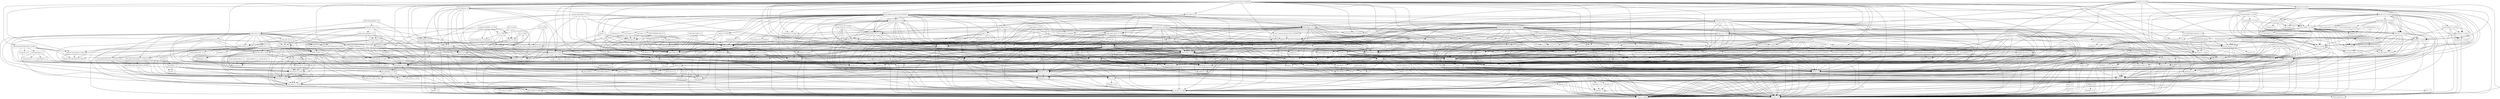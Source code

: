 digraph dependencies {
  node [shape = box, fontsize=10.0];
  FastInfoset_1_2_15 -> xml_apis_1_4_01;
  HdrHistogram_2_1_9 -> jaxb_api_2_4_0;
  HikariCP_java7_2_4_13 -> hibernate_core_5_4_3_Final;
  HikariCP_java7_2_4_13 -> javassist_3_25_0_GA;
  HikariCP_java7_2_4_13 -> slf4j_api_2_0_0_alpha0;
  LatencyUtils_2_0_3 -> HdrHistogram_2_1_9;
  activemq_artemis_native_1_0_0 -> jboss_logging_3_4_0_Final;
  ant_1_10_6 -> ant_launcher_1_10_6;
  ant_1_10_6 -> xml_apis_1_4_01;
  arjuna_5_9_5_Final -> artemis_journal_2_9_0;
  arjuna_5_9_5_Final -> common_5_9_5_Final;
  arjuna_5_9_5_Final -> geronimo_jta_1_1_spec_1_1_1;
  arjuna_5_9_5_Final -> jboss_logging_3_4_0_Final;
  artemis_commons_2_9_0 -> commons_beanutils_1_9_3_redhat_1;
  artemis_commons_2_9_0 -> jboss_logging_3_4_0_Final;
  artemis_commons_2_9_0 -> jboss_logmanager_2_1_13_Final;
  artemis_commons_2_9_0 -> netty_buffer_4_1_36_Final;
  artemis_commons_2_9_0 -> netty_common_4_1_36_Final;
  artemis_commons_2_9_0 -> netty_handler_4_1_36_Final;
  artemis_commons_2_9_0 -> netty_transport_4_1_36_Final;
  artemis_core_client_2_9_0 -> artemis_commons_2_9_0;
  artemis_core_client_2_9_0 -> geronimo_json_1_0_spec_1_0_alpha_1;
  artemis_core_client_2_9_0 -> geronimo_jta_1_1_spec_1_1_1;
  artemis_core_client_2_9_0 -> jboss_logging_3_4_0_Final;
  artemis_core_client_2_9_0 -> netty_buffer_4_1_36_Final;
  artemis_core_client_2_9_0 -> netty_codec_4_1_36_Final;
  artemis_core_client_2_9_0 -> netty_codec_http_4_1_36_Final;
  artemis_core_client_2_9_0 -> netty_common_4_1_36_Final;
  artemis_core_client_2_9_0 -> netty_handler_4_1_36_Final;
  artemis_core_client_2_9_0 -> netty_transport_4_1_36_Final;
  artemis_core_client_2_9_0 -> netty_transport_native_epoll_4_1_36_Final_linux_x86_64;
  artemis_core_client_2_9_0 -> netty_transport_native_kqueue_4_1_36_Final_osx_x86_64;
  artemis_core_client_2_9_0 -> xml_apis_1_4_01;
  artemis_jdbc_store_2_9_0 -> artemis_commons_2_9_0;
  artemis_jdbc_store_2_9_0 -> artemis_core_client_2_9_0;
  artemis_jdbc_store_2_9_0 -> artemis_journal_2_9_0;
  artemis_jdbc_store_2_9_0 -> jboss_logging_3_4_0_Final;
  artemis_jdbc_store_2_9_0 -> postgresql_42_2_6;
  artemis_jms_client_2_9_0 -> artemis_commons_2_9_0;
  artemis_jms_client_2_9_0 -> artemis_core_client_2_9_0;
  artemis_jms_client_2_9_0 -> artemis_selector_2_9_0;
  artemis_jms_client_2_9_0 -> geronimo_jms_2_0_spec_1_0_alpha_2_patched_auto_name;
  artemis_jms_client_2_9_0 -> geronimo_jta_1_1_spec_1_1_1;
  artemis_jms_client_2_9_0 -> jboss_logging_3_4_0_Final;
  artemis_jms_server_2_9_0 -> artemis_commons_2_9_0;
  artemis_jms_server_2_9_0 -> artemis_core_client_2_9_0;
  artemis_jms_server_2_9_0 -> artemis_jms_client_2_9_0;
  artemis_jms_server_2_9_0 -> artemis_journal_2_9_0;
  artemis_jms_server_2_9_0 -> artemis_server_2_9_0;
  artemis_jms_server_2_9_0 -> artemis_service_extensions_2_9_0;
  artemis_jms_server_2_9_0 -> geronimo_jms_2_0_spec_1_0_alpha_2_patched_auto_name;
  artemis_jms_server_2_9_0 -> geronimo_jta_1_1_spec_1_1_1;
  artemis_jms_server_2_9_0 -> jboss_logging_3_4_0_Final;
  artemis_jms_server_2_9_0 -> xml_apis_1_4_01;
  artemis_journal_2_9_0 -> activemq_artemis_native_1_0_0;
  artemis_journal_2_9_0 -> artemis_commons_2_9_0;
  artemis_journal_2_9_0 -> jboss_logging_3_4_0_Final;
  artemis_journal_2_9_0 -> netty_buffer_4_1_36_Final;
  artemis_journal_2_9_0 -> netty_common_4_1_36_Final;
  artemis_selector_2_9_0 -> artemis_commons_2_9_0;
  artemis_selector_2_9_0 -> xml_apis_1_4_01;
  artemis_server_2_9_0 -> artemis_commons_2_9_0;
  artemis_server_2_9_0 -> artemis_core_client_2_9_0;
  artemis_server_2_9_0 -> artemis_jdbc_store_2_9_0;
  artemis_server_2_9_0 -> artemis_journal_2_9_0;
  artemis_server_2_9_0 -> artemis_selector_2_9_0;
  artemis_server_2_9_0 -> commons_beanutils_1_9_3_redhat_1;
  artemis_server_2_9_0 -> commons_configuration2_2_4;
  artemis_server_2_9_0 -> commons_lang3_3_9;
  artemis_server_2_9_0 -> geronimo_json_1_0_spec_1_0_alpha_1;
  artemis_server_2_9_0 -> geronimo_jta_1_1_spec_1_1_1;
  artemis_server_2_9_0 -> jboss_logging_3_4_0_Final;
  artemis_server_2_9_0 -> jboss_logmanager_2_1_13_Final;
  artemis_server_2_9_0 -> micrometer_core_1_1_4;
  artemis_server_2_9_0 -> netty_buffer_4_1_36_Final;
  artemis_server_2_9_0 -> netty_codec_4_1_36_Final;
  artemis_server_2_9_0 -> netty_codec_http_4_1_36_Final;
  artemis_server_2_9_0 -> netty_common_4_1_36_Final;
  artemis_server_2_9_0 -> netty_handler_4_1_36_Final;
  artemis_server_2_9_0 -> netty_transport_4_1_36_Final;
  artemis_server_2_9_0 -> netty_transport_native_epoll_4_1_36_Final_linux_x86_64;
  artemis_server_2_9_0 -> netty_transport_native_kqueue_4_1_36_Final_osx_x86_64;
  artemis_server_2_9_0 -> xml_apis_1_4_01;
  artemis_service_extensions_2_9_0 -> artemis_commons_2_9_0;
  artemis_service_extensions_2_9_0 -> artemis_core_client_2_9_0;
  artemis_service_extensions_2_9_0 -> artemis_jms_client_2_9_0;
  artemis_service_extensions_2_9_0 -> geronimo_jta_1_1_spec_1_1_1;
  artemis_service_extensions_2_9_0 -> jboss_logging_3_4_0_Final;
  artemis_service_extensions_2_9_0 -> xml_apis_1_4_01;
  artemis_spring_integration_2_9_0 -> artemis_jms_server_2_9_0;
  artemis_spring_integration_2_9_0 -> artemis_server_2_9_0;
  artemis_spring_integration_2_9_0 -> spring_beans_5_2_0_M3;
  asm_analysis_7_1 -> asm_7_1;
  asm_analysis_7_1 -> asm_tree_7_1;
  asm_tree_7_1 -> asm_7_1;
  asm_util_7_1 -> asm_7_1;
  asm_util_7_1 -> asm_analysis_7_1;
  asm_util_7_1 -> asm_tree_7_1;
  aspectjweaver_1_9_4 -> jcl_over_slf4j_2_0_0_alpha0;
  aspectjweaver_1_9_4 -> xml_apis_1_4_01;
  atmosphere_runtime_2_4_30_vaadin1 -> commons_pool2_2_6_2;
  atmosphere_runtime_2_4_30_vaadin1 -> javax_annotation_api_1_3_2;
  atmosphere_runtime_2_4_30_vaadin1 -> jaxb_api_2_4_0;
  atmosphere_runtime_2_4_30_vaadin1 -> json_20180813;
  atmosphere_runtime_2_4_30_vaadin1 -> vaadin_slf4j_jdk14_1_6_1;
  atmosphere_runtime_2_4_30_vaadin1 -> xml_apis_1_4_01;
  aws_java_sdk_cloudwatch_1_11_578 -> aws_java_sdk_core_1_11_578;
  aws_java_sdk_cloudwatch_1_11_578 -> jackson_databind_2_9_9;
  aws_java_sdk_cloudwatch_1_11_578 -> jcl_over_slf4j_2_0_0_alpha0;
  aws_java_sdk_cloudwatch_1_11_578 -> jmespath_java_1_11_578;
  aws_java_sdk_cloudwatch_1_11_578 -> xml_apis_1_4_01;
  aws_java_sdk_core_1_11_578 -> httpclient_4_5_9;
  aws_java_sdk_core_1_11_578 -> httpcore_4_4_11;
  aws_java_sdk_core_1_11_578 -> ion_java_1_4_0;
  aws_java_sdk_core_1_11_578 -> jackson_annotations_2_9_0;
  aws_java_sdk_core_1_11_578 -> jackson_core_2_9_9;
  aws_java_sdk_core_1_11_578 -> jackson_databind_2_9_9;
  aws_java_sdk_core_1_11_578 -> jackson_dataformat_cbor_2_9_9;
  aws_java_sdk_core_1_11_578 -> jaxb_api_2_4_0;
  aws_java_sdk_core_1_11_578 -> jcl_over_slf4j_2_0_0_alpha0;
  aws_java_sdk_core_1_11_578 -> joda_time_2_10_2;
  aws_java_sdk_core_1_11_578 -> xml_apis_1_4_01;
  aws_java_sdk_ec2_1_11_578 -> aws_java_sdk_core_1_11_578;
  aws_java_sdk_ec2_1_11_578 -> jackson_databind_2_9_9;
  aws_java_sdk_ec2_1_11_578 -> jcl_over_slf4j_2_0_0_alpha0;
  aws_java_sdk_ec2_1_11_578 -> jmespath_java_1_11_578;
  aws_java_sdk_ec2_1_11_578 -> xml_apis_1_4_01;
  aws_java_sdk_logs_1_11_578 -> aws_java_sdk_core_1_11_578;
  aws_java_sdk_logs_1_11_578 -> jackson_annotations_2_9_0;
  aws_java_sdk_logs_1_11_578 -> jackson_core_2_9_9;
  aws_java_sdk_logs_1_11_578 -> jcl_over_slf4j_2_0_0_alpha0;
  aws_java_sdk_secretsmanager_1_11_578 -> aws_java_sdk_core_1_11_578;
  aws_java_sdk_secretsmanager_1_11_578 -> jackson_core_2_9_9;
  aws_java_sdk_secretsmanager_1_11_578 -> jcl_over_slf4j_2_0_0_alpha0;
  aws_secretsmanager_caching_java_1_0_0 -> aws_java_sdk_core_1_11_578;
  aws_secretsmanager_caching_java_1_0_0 -> aws_java_sdk_secretsmanager_1_11_578;
  aws_secretsmanager_jdbc_1_0_2 -> aws_java_sdk_core_1_11_578;
  aws_secretsmanager_jdbc_1_0_2 -> aws_java_sdk_secretsmanager_1_11_578;
  aws_secretsmanager_jdbc_1_0_2 -> aws_secretsmanager_caching_java_1_0_0;
  aws_secretsmanager_jdbc_1_0_2 -> jackson_databind_2_9_9;
  bcpkix_jdk15on_1_62 -> bcprov_jdk15on_1_62;
  cglib_3_2_12 -> ant_1_10_6;
  cglib_3_2_12 -> asm_7_1;
  citizen_intelligence_agency_2019_6_24_SNAPSHOT -> commons_beanutils_1_9_3_redhat_1;
  citizen_intelligence_agency_2019_6_24_SNAPSHOT -> commons_lang_2_6_0_redhat_7;
  citizen_intelligence_agency_2019_6_24_SNAPSHOT -> commons_lang3_3_9;
  citizen_intelligence_agency_2019_6_24_SNAPSHOT -> commons_text_1_6;
  citizen_intelligence_agency_2019_6_24_SNAPSHOT -> dcharts_2_0_0_hack23;
  citizen_intelligence_agency_2019_6_24_SNAPSHOT -> gantt_addon_1_0_4;
  citizen_intelligence_agency_2019_6_24_SNAPSHOT -> javax_annotation_api_1_3_2;
  citizen_intelligence_agency_2019_6_24_SNAPSHOT -> javax_persistence_api_2_2;
  citizen_intelligence_agency_2019_6_24_SNAPSHOT -> joda_time_2_10_2;
  citizen_intelligence_agency_2019_6_24_SNAPSHOT -> jsoup_1_12_1;
  citizen_intelligence_agency_2019_6_24_SNAPSHOT -> model_external_riksdagen_documentcontent_impl_2019_6_24_SNAPSHOT;
  citizen_intelligence_agency_2019_6_24_SNAPSHOT -> model_external_riksdagen_dokumentlista_impl_2019_6_24_SNAPSHOT;
  citizen_intelligence_agency_2019_6_24_SNAPSHOT -> model_external_riksdagen_dokumentstatus_impl_2019_6_24_SNAPSHOT;
  citizen_intelligence_agency_2019_6_24_SNAPSHOT -> model_external_riksdagen_person_impl_2019_6_24_SNAPSHOT;
  citizen_intelligence_agency_2019_6_24_SNAPSHOT -> model_external_worldbank_countries_impl_2019_6_24_SNAPSHOT;
  citizen_intelligence_agency_2019_6_24_SNAPSHOT -> model_external_worldbank_data_impl_2019_6_24_SNAPSHOT;
  citizen_intelligence_agency_2019_6_24_SNAPSHOT -> model_internal_application_user_impl_2019_6_24_SNAPSHOT;
  citizen_intelligence_agency_2019_6_24_SNAPSHOT -> qrcode_2_1;
  citizen_intelligence_agency_2019_6_24_SNAPSHOT -> responsive_layout_2_1_1;
  citizen_intelligence_agency_2019_6_24_SNAPSHOT -> service_api_2019_6_24_SNAPSHOT;
  citizen_intelligence_agency_2019_6_24_SNAPSHOT -> service_external_esv_2019_6_24_SNAPSHOT;
  citizen_intelligence_agency_2019_6_24_SNAPSHOT -> slf4j_api_2_0_0_alpha0;
  citizen_intelligence_agency_2019_6_24_SNAPSHOT -> spring_aop_5_2_0_M3;
  citizen_intelligence_agency_2019_6_24_SNAPSHOT -> spring_beans_5_2_0_M3;
  citizen_intelligence_agency_2019_6_24_SNAPSHOT -> spring_context_5_2_0_M3;
  citizen_intelligence_agency_2019_6_24_SNAPSHOT -> spring_security_core_5_2_0_M3;
  citizen_intelligence_agency_2019_6_24_SNAPSHOT -> spring_security_web_5_2_0_M3;
  citizen_intelligence_agency_2019_6_24_SNAPSHOT -> spring_tx_5_2_0_M3;
  citizen_intelligence_agency_2019_6_24_SNAPSHOT -> spring_web_5_2_0_M3;
  citizen_intelligence_agency_2019_6_24_SNAPSHOT -> statistics_card_0_3_2;
  citizen_intelligence_agency_2019_6_24_SNAPSHOT -> vaadin_grid_util_2_1_1;
  citizen_intelligence_agency_2019_6_24_SNAPSHOT -> vaadin_server_8_8_3;
  citizen_intelligence_agency_2019_6_24_SNAPSHOT -> vaadin_shared_8_8_3;
  citizen_intelligence_agency_2019_6_24_SNAPSHOT -> vaadin_spring_3_2_0;
  citizen_intelligence_agency_2019_6_24_SNAPSHOT -> web_widgets_2019_6_24_SNAPSHOT;
  citizen_intelligence_agency_2019_6_24_SNAPSHOT -> wt_pdf_viewer_2_0_1;
  citizen_intelligence_agency_2019_6_24_SNAPSHOT -> yauaa_5_10;
  classgraph_4_8_41 -> xml_apis_1_4_01;
  cloudwatchlogbackappender_1_11 -> aws_java_sdk_core_1_11_578;
  cloudwatchlogbackappender_1_11 -> aws_java_sdk_ec2_1_11_578;
  cloudwatchlogbackappender_1_11 -> aws_java_sdk_logs_1_11_578;
  cloudwatchlogbackappender_1_11 -> logback_classic_1_3_0_alpha4;
  cloudwatchlogbackappender_1_11 -> logback_core_1_3_0_alpha4;
  colt_2_1_4 -> concurrent_1_3_4;
  common_5_9_5_Final -> jboss_logging_3_4_0_Final;
  common_5_9_5_Final -> xml_apis_1_4_01;
  commons_beanutils_1_9_3_redhat_1 -> commons_collections_3_2_2_redhat_2;
  commons_beanutils_1_9_3_redhat_1 -> jcl_over_slf4j_2_0_0_alpha0;
  commons_collections4_4_3 -> xml_apis_1_4_01;
  commons_configuration2_2_4 -> commons_beanutils_1_9_3_redhat_1;
  commons_configuration2_2_4 -> commons_codec_1_12;
  commons_configuration2_2_4 -> commons_lang3_3_9;
  commons_configuration2_2_4 -> commons_text_1_6;
  commons_configuration2_2_4 -> jackson_databind_2_9_9;
  commons_configuration2_2_4 -> jcl_over_slf4j_2_0_0_alpha0;
  commons_configuration2_2_4 -> snakeyaml_1_24;
  commons_configuration2_2_4 -> spring_beans_5_2_0_M3;
  commons_configuration2_2_4 -> spring_core_5_2_0_M3;
  commons_configuration2_2_4 -> xml_apis_1_4_01;
  commons_dbcp2_2_6_0 -> commons_pool2_2_6_2;
  commons_dbcp2_2_6_0 -> geronimo_jta_1_1_spec_1_1_1;
  commons_dbcp2_2_6_0 -> jcl_over_slf4j_2_0_0_alpha0;
  commons_pool2_2_6_2 -> cglib_3_2_12;
  commons_text_1_6 -> commons_lang3_3_9;
  commons_text_1_6 -> xml_apis_1_4_01;
  confirmdialog_3_1_1 -> vaadin_server_8_8_3;
  confirmdialog_3_1_1 -> vaadin_shared_8_8_3;
  core_1_1_2 -> arpack_combined_all_0_1;
  dcharts_2_0_0_hack23 -> commons_codec_1_12;
  dcharts_2_0_0_hack23 -> commons_lang3_3_9;
  dcharts_2_0_0_hack23 -> gwt_user_2_8_2;
  dcharts_2_0_0_hack23 -> vaadin_client_8_8_3;
  dcharts_2_0_0_hack23 -> vaadin_server_8_8_3;
  dcharts_2_0_0_hack23 -> vaadin_shared_8_8_3;
  dom4j_2_1_1 -> jaxb_api_2_4_0;
  dom4j_2_1_1 -> xml_apis_1_4_01;
  drools_compiler_7_23_0_Final -> antlr_runtime_3_5_2;
  drools_compiler_7_23_0_Final -> drools_core_7_23_0_Final;
  drools_compiler_7_23_0_Final -> gwt_dev_2_8_2;
  drools_compiler_7_23_0_Final -> jaxb_api_2_4_0;
  drools_compiler_7_23_0_Final -> jaxb_xjc_2_4_0_b180830_0438;
  drools_compiler_7_23_0_Final -> kie_api_7_23_0_Final;
  drools_compiler_7_23_0_Final -> kie_internal_7_23_0_Final;
  drools_compiler_7_23_0_Final -> kie_soup_commons_7_23_0_Final;
  drools_compiler_7_23_0_Final -> kie_soup_maven_support_7_23_0_Final;
  drools_compiler_7_23_0_Final -> kie_soup_project_datamodel_commons_7_23_0_Final;
  drools_compiler_7_23_0_Final -> mvel2_2_4_4_Final;
  drools_compiler_7_23_0_Final -> protobuf_java_3_8_0;
  drools_compiler_7_23_0_Final -> slf4j_api_2_0_0_alpha0;
  drools_compiler_7_23_0_Final -> xml_apis_1_4_01;
  drools_compiler_7_23_0_Final -> xstream_1_4_11_1;
  drools_constraint_parser_7_23_0_Final -> javaparser_core_3_13_10;
  drools_core_7_23_0_Final -> commons_codec_1_12;
  drools_core_7_23_0_Final -> jaxb_api_2_4_0;
  drools_core_7_23_0_Final -> jaxb_xjc_2_4_0_b180830_0438;
  drools_core_7_23_0_Final -> kie_api_7_23_0_Final;
  drools_core_7_23_0_Final -> kie_internal_7_23_0_Final;
  drools_core_7_23_0_Final -> kie_soup_commons_7_23_0_Final;
  drools_core_7_23_0_Final -> kie_soup_project_datamodel_commons_7_23_0_Final;
  drools_core_7_23_0_Final -> mvel2_2_4_4_Final;
  drools_core_7_23_0_Final -> protobuf_java_3_8_0;
  drools_core_7_23_0_Final -> slf4j_api_2_0_0_alpha0;
  drools_core_7_23_0_Final -> xml_apis_1_4_01;
  drools_core_7_23_0_Final -> xstream_1_4_11_1;
  drools_decisiontables_7_23_0_Final -> drools_compiler_7_23_0_Final;
  drools_decisiontables_7_23_0_Final -> drools_core_7_23_0_Final;
  drools_decisiontables_7_23_0_Final -> drools_templates_7_23_0_Final;
  drools_decisiontables_7_23_0_Final -> kie_api_7_23_0_Final;
  drools_decisiontables_7_23_0_Final -> kie_internal_7_23_0_Final;
  drools_decisiontables_7_23_0_Final -> poi_4_1_0;
  drools_decisiontables_7_23_0_Final -> poi_ooxml_4_1_0;
  drools_decisiontables_7_23_0_Final -> slf4j_api_2_0_0_alpha0;
  drools_model_compiler_7_23_0_Final -> drools_canonical_model_7_23_0_Final;
  drools_model_compiler_7_23_0_Final -> drools_compiler_7_23_0_Final;
  drools_model_compiler_7_23_0_Final -> drools_constraint_parser_7_23_0_Final;
  drools_model_compiler_7_23_0_Final -> drools_core_7_23_0_Final;
  drools_model_compiler_7_23_0_Final -> javaparser_core_3_13_10;
  drools_model_compiler_7_23_0_Final -> kie_api_7_23_0_Final;
  drools_model_compiler_7_23_0_Final -> kie_internal_7_23_0_Final;
  drools_model_compiler_7_23_0_Final -> kie_soup_maven_support_7_23_0_Final;
  drools_model_compiler_7_23_0_Final -> kie_soup_project_datamodel_commons_7_23_0_Final;
  drools_model_compiler_7_23_0_Final -> mvel2_2_4_4_Final;
  drools_model_compiler_7_23_0_Final -> slf4j_api_2_0_0_alpha0;
  drools_templates_7_23_0_Final -> drools_compiler_7_23_0_Final;
  drools_templates_7_23_0_Final -> drools_core_7_23_0_Final;
  drools_templates_7_23_0_Final -> kie_api_7_23_0_Final;
  drools_templates_7_23_0_Final -> mvel2_2_4_4_Final;
  easybinder_0_5 -> gentyref_1_2_0_vaadin1;
  easybinder_0_5 -> javax_persistence_api_2_2;
  easybinder_0_5 -> vaadin_server_8_8_3;
  easybinder_0_5 -> vaadin_shared_8_8_3;
  easybinder_0_5 -> validation_api_2_0_1_Final;
  ehcache_3_7_1 -> cache_api_1_1_1;
  ehcache_3_7_1 -> jaxb_api_2_4_0;
  ehcache_3_7_1 -> jsr305_3_0_2;
  ehcache_3_7_1 -> slf4j_api_2_0_0_alpha0;
  ehcache_3_7_1 -> xml_apis_1_4_01;
  encrypt_properties_2019_6_24_SNAPSHOT -> bcprov_jdk15on_1_62;
  encrypt_properties_2019_6_24_SNAPSHOT -> jasypt_1_9_3_redhat_3;
  fluent_hc_4_5_9 -> httpclient_4_5_9;
  fluent_hc_4_5_9 -> httpcore_4_4_11;
  gantt_addon_1_0_4 -> gwt_user_2_8_2;
  gantt_addon_1_0_4 -> vaadin_client_8_8_3;
  gantt_addon_1_0_4 -> vaadin_server_8_8_3;
  gantt_addon_1_0_4 -> vaadin_shared_8_8_3;
  geronimo_jms_2_0_spec_1_0_alpha_2_patched_auto_name -> geronimo_jta_1_1_spec_1_1_1;
  googleauth_1_2_0 -> commons_codec_1_12;
  googleauth_1_2_0 -> httpclient_4_5_9;
  guava_28_0_jre -> animal_sniffer_annotations_1_17;
  guava_28_0_jre -> checker_qual_2_8_1;
  guava_28_0_jre -> error_prone_annotations_2_3_2;
  guava_28_0_jre -> j2objc_annotations_1_3;
  guava_28_0_jre -> jsr305_3_0_2;
  gwt_dev_2_8_2 -> animal_sniffer_annotations_1_17;
  gwt_dev_2_8_2 -> ant_1_10_6;
  gwt_dev_2_8_2 -> asm_7_1;
  gwt_dev_2_8_2 -> colt_2_1_4;
  gwt_dev_2_8_2 -> gson_2_8_5;
  gwt_dev_2_8_2 -> j2objc_annotations_1_3;
  gwt_dev_2_8_2 -> jsr305_3_0_2;
  gwt_dev_2_8_2 -> xml_apis_1_4_01;
  gwt_elemental_2_8_2 -> gwt_user_2_8_2;
  gwt_user_2_8_2 -> asm_7_1;
  gwt_user_2_8_2 -> commons_io_2_6;
  gwt_user_2_8_2 -> gson_2_8_5;
  gwt_user_2_8_2 -> gwt_dev_2_8_2;
  gwt_user_2_8_2 -> icu4j_64_2;
  gwt_user_2_8_2 -> jcl_over_slf4j_2_0_0_alpha0;
  gwt_user_2_8_2 -> jsinterop_annotations_1_0_2;
  gwt_user_2_8_2 -> jsr305_3_0_2;
  gwt_user_2_8_2 -> sac_1_3;
  gwt_user_2_8_2 -> validation_api_2_0_1_Final;
  gwt_user_2_8_2 -> xml_apis_1_4_01;
  hibernate_commons_annotations_5_1_0_Final -> jboss_logging_3_4_0_Final;
  hibernate_core_5_4_3_Final -> ant_1_10_6;
  hibernate_core_5_4_3_Final -> antlr_2_7_7_redhat_7;
  hibernate_core_5_4_3_Final -> byte_buddy_1_9_13;
  hibernate_core_5_4_3_Final -> classmate_1_5_0;
  hibernate_core_5_4_3_Final -> dom4j_2_1_1;
  hibernate_core_5_4_3_Final -> geronimo_jta_1_1_spec_1_1_1;
  hibernate_core_5_4_3_Final -> hibernate_commons_annotations_5_1_0_Final;
  hibernate_core_5_4_3_Final -> jandex_2_1_1_Final;
  hibernate_core_5_4_3_Final -> javassist_3_25_0_GA;
  hibernate_core_5_4_3_Final -> javax_persistence_api_2_2;
  hibernate_core_5_4_3_Final -> jaxb_api_2_4_0;
  hibernate_core_5_4_3_Final -> jboss_logging_3_4_0_Final;
  hibernate_core_5_4_3_Final -> validation_api_2_0_1_Final;
  hibernate_core_5_4_3_Final -> xml_apis_1_4_01;
  hibernate_jcache_5_4_3_Final -> cache_api_1_1_1;
  hibernate_jcache_5_4_3_Final -> hibernate_core_5_4_3_Final;
  hibernate_search_backend_lucene_6_0_0_Alpha7 -> hibernate_search_engine_6_0_0_Alpha7;
  hibernate_search_backend_lucene_6_0_0_Alpha7 -> hibernate_search_util_common_6_0_0_Alpha7;
  hibernate_search_backend_lucene_6_0_0_Alpha7 -> jboss_logging_3_4_0_Final;
  hibernate_search_backend_lucene_6_0_0_Alpha7 -> lucene_analyzers_common_8_1_1;
  hibernate_search_backend_lucene_6_0_0_Alpha7 -> lucene_core_8_1_1;
  hibernate_search_backend_lucene_6_0_0_Alpha7 -> lucene_join_8_0_0;
  hibernate_search_backend_lucene_6_0_0_Alpha7 -> lucene_queryparser_8_1_1;
  hibernate_search_engine_6_0_0_Alpha7 -> hibernate_search_util_common_6_0_0_Alpha7;
  hibernate_search_engine_6_0_0_Alpha7 -> jboss_logging_3_4_0_Final;
  hibernate_search_mapper_orm_6_0_0_Alpha7 -> geronimo_jta_1_1_spec_1_1_1;
  hibernate_search_mapper_orm_6_0_0_Alpha7 -> hibernate_commons_annotations_5_1_0_Final;
  hibernate_search_mapper_orm_6_0_0_Alpha7 -> hibernate_core_5_4_3_Final;
  hibernate_search_mapper_orm_6_0_0_Alpha7 -> hibernate_search_engine_6_0_0_Alpha7;
  hibernate_search_mapper_orm_6_0_0_Alpha7 -> hibernate_search_mapper_pojo_6_0_0_Alpha7;
  hibernate_search_mapper_orm_6_0_0_Alpha7 -> hibernate_search_util_common_6_0_0_Alpha7;
  hibernate_search_mapper_orm_6_0_0_Alpha7 -> javax_persistence_api_2_2;
  hibernate_search_mapper_orm_6_0_0_Alpha7 -> jboss_logging_3_4_0_Final;
  hibernate_search_mapper_pojo_6_0_0_Alpha7 -> hibernate_commons_annotations_5_1_0_Final;
  hibernate_search_mapper_pojo_6_0_0_Alpha7 -> hibernate_search_engine_6_0_0_Alpha7;
  hibernate_search_mapper_pojo_6_0_0_Alpha7 -> hibernate_search_util_common_6_0_0_Alpha7;
  hibernate_search_mapper_pojo_6_0_0_Alpha7 -> jboss_logging_3_4_0_Final;
  hibernate_search_util_common_6_0_0_Alpha7 -> jboss_logging_3_4_0_Final;
  hibernate_validator_6_1_0_Alpha5 -> classmate_1_5_0;
  hibernate_validator_6_1_0_Alpha5 -> javax_persistence_api_2_2;
  hibernate_validator_6_1_0_Alpha5 -> jboss_logging_3_4_0_Final;
  hibernate_validator_6_1_0_Alpha5 -> joda_time_2_10_2;
  hibernate_validator_6_1_0_Alpha5 -> jsoup_1_12_1;
  hibernate_validator_6_1_0_Alpha5 -> validation_api_2_0_1_Final;
  hibernate_validator_6_1_0_Alpha5 -> xml_apis_1_4_01;
  httpclient_4_5_9 -> commons_codec_1_12;
  httpclient_4_5_9 -> httpcore_4_4_11;
  httpclient_4_5_9 -> jcl_over_slf4j_2_0_0_alpha0;
  hyperjaxb3_ejb_roundtrip_0_6_2 -> commons_io_2_6;
  hyperjaxb3_ejb_roundtrip_0_6_2 -> commons_lang3_3_9;
  hyperjaxb3_ejb_roundtrip_0_6_2 -> hyperjaxb3_ejb_runtime_0_6_2;
  hyperjaxb3_ejb_roundtrip_0_6_2 -> javax_persistence_api_2_2;
  hyperjaxb3_ejb_roundtrip_0_6_2 -> jaxb_api_2_4_0;
  hyperjaxb3_ejb_roundtrip_0_6_2 -> jaxb2_basics_runtime_0_12_0;
  hyperjaxb3_ejb_roundtrip_0_6_2 -> jaxb2_basics_testing_0_10_0;
  hyperjaxb3_ejb_roundtrip_0_6_2 -> jcl_over_slf4j_2_0_0_alpha0;
  hyperjaxb3_ejb_roundtrip_0_6_2 -> xml_apis_1_4_01;
  hyperjaxb3_ejb_runtime_0_6_2 -> commons_lang3_3_9;
  hyperjaxb3_ejb_runtime_0_6_2 -> javax_persistence_api_2_2;
  hyperjaxb3_ejb_runtime_0_6_2 -> jaxb_api_2_4_0;
  hyperjaxb3_ejb_runtime_0_6_2 -> xml_apis_1_4_01;
  icu4j_64_2 -> xml_apis_1_4_01;
  istack_commons_runtime_3_0_7 -> activation_1_1;
  istack_commons_runtime_3_0_7 -> xml_apis_1_4_01;
  jackson_databind_2_9_9 -> jackson_annotations_2_9_0;
  jackson_databind_2_9_9 -> jackson_core_2_9_9;
  jackson_databind_2_9_9 -> xml_apis_1_4_01;
  jackson_dataformat_cbor_2_9_9 -> jackson_core_2_9_9;
  jackson_datatype_jdk8_2_9_9 -> jackson_core_2_9_9;
  jackson_datatype_jdk8_2_9_9 -> jackson_databind_2_9_9;
  jandex_2_1_1_Final -> ant_1_10_6;
  jasypt_1_9_3_redhat_3 -> icu4j_64_2;
  jasypt_hibernate4_1_9_3 -> hibernate_core_5_4_3_Final;
  jasypt_hibernate4_1_9_3 -> jasypt_1_9_3_redhat_3;
  jasypt_spring31_1_9_3_redhat_3 -> jasypt_1_9_3_redhat_3;
  jasypt_spring31_1_9_3_redhat_3 -> spring_beans_5_2_0_M3;
  jasypt_spring31_1_9_3_redhat_3 -> spring_context_5_2_0_M3;
  jasypt_spring31_1_9_3_redhat_3 -> spring_core_5_2_0_M3;
  jasypt_spring31_1_9_3_redhat_3 -> xml_apis_1_4_01;
  javamelody_core_1_77_0 -> activation_1_1;
  javamelody_core_1_77_0 -> aws_java_sdk_cloudwatch_1_11_578;
  javamelody_core_1_77_0 -> commons_dbcp2_2_6_0;
  javamelody_core_1_77_0 -> javax_interceptor_api_1_2_2;
  javamelody_core_1_77_0 -> javax_mail_1_6_2;
  javamelody_core_1_77_0 -> javax_persistence_api_2_2;
  javamelody_core_1_77_0 -> jrobin_1_6_0;
  javamelody_core_1_77_0 -> log4j_over_slf4j_2_0_0_alpha0;
  javamelody_core_1_77_0 -> logback_classic_1_3_0_alpha4;
  javamelody_core_1_77_0 -> logback_core_1_3_0_alpha4;
  javamelody_core_1_77_0 -> openpdf_1_2_20;
  javamelody_core_1_77_0 -> quartz_2_3_1;
  javamelody_core_1_77_0 -> slf4j_api_2_0_0_alpha0;
  javamelody_core_1_77_0 -> spring_aop_5_2_0_M3;
  javamelody_core_1_77_0 -> spring_beans_5_2_0_M3;
  javamelody_core_1_77_0 -> spring_context_5_2_0_M3;
  javamelody_core_1_77_0 -> spring_core_5_2_0_M3;
  javamelody_core_1_77_0 -> spring_web_5_2_0_M3;
  javamelody_core_1_77_0 -> xml_apis_1_4_01;
  javamelody_core_1_77_0 -> xstream_1_4_11_1;
  javax_activation_api_1_2_0 -> activation_1_1;
  javax_mail_1_6_2 -> activation_1_1;
  javax_mail_1_6_2 -> xml_apis_1_4_01;
  javers_core_5_6_0 -> classgraph_4_8_41;
  javers_core_5_6_0 -> gson_2_8_5;
  javers_core_5_6_0 -> guava_28_0_jre;
  javers_core_5_6_0 -> joda_time_2_10_2;
  javers_core_5_6_0 -> picocontainer_2_15;
  javers_core_5_6_0 -> slf4j_api_2_0_0_alpha0;
  javers_persistence_sql_5_6_0 -> guava_28_0_jre;
  javers_persistence_sql_5_6_0 -> javers_core_5_6_0;
  javers_persistence_sql_5_6_0 -> polyjdbc_0_7_6;
  javers_persistence_sql_5_6_0 -> slf4j_api_2_0_0_alpha0;
  javers_spring_5_6_0 -> aspectjweaver_1_9_4;
  javers_spring_5_6_0 -> javers_core_5_6_0;
  javers_spring_5_6_0 -> spring_data_commons_2_2_0_RC1;
  javers_spring_5_6_0 -> spring_security_core_5_2_0_M3;
  javers_spring_jpa_5_6_0 -> aspectjweaver_1_9_4;
  javers_spring_jpa_5_6_0 -> hibernate_core_5_4_3_Final;
  javers_spring_jpa_5_6_0 -> javax_persistence_api_2_2;
  javers_spring_jpa_5_6_0 -> javers_core_5_6_0;
  javers_spring_jpa_5_6_0 -> javers_persistence_sql_5_6_0;
  javers_spring_jpa_5_6_0 -> javers_spring_5_6_0;
  javers_spring_jpa_5_6_0 -> jboss_transaction_api_1_2_spec_1_1_1_Final;
  javers_spring_jpa_5_6_0 -> slf4j_api_2_0_0_alpha0;
  javers_spring_jpa_5_6_0 -> spring_beans_5_2_0_M3;
  javers_spring_jpa_5_6_0 -> spring_tx_5_2_0_M3;
  jaxb_api_2_4_0 -> activation_1_1;
  jaxb_api_2_4_0 -> xml_apis_1_4_01;
  jaxb_core_2_3_0_1 -> activation_1_1;
  jaxb_core_2_3_0_1 -> jaxb_api_2_4_0;
  jaxb_core_2_3_0_1 -> xml_apis_1_4_01;
  jaxb_impl_2_4_0_b180830_0438 -> FastInfoset_1_2_15;
  jaxb_impl_2_4_0_b180830_0438 -> activation_1_1;
  jaxb_impl_2_4_0_b180830_0438 -> istack_commons_runtime_3_0_7;
  jaxb_impl_2_4_0_b180830_0438 -> jaxb_api_2_4_0;
  jaxb_impl_2_4_0_b180830_0438 -> jaxb_core_2_3_0_1;
  jaxb_impl_2_4_0_b180830_0438 -> stax_ex_1_8;
  jaxb_impl_2_4_0_b180830_0438 -> xml_apis_1_4_01;
  jaxb_runtime_2_3_1 -> FastInfoset_1_2_15;
  jaxb_runtime_2_3_1 -> activation_1_1;
  jaxb_runtime_2_3_1 -> istack_commons_runtime_3_0_7;
  jaxb_runtime_2_3_1 -> jaxb_api_2_4_0;
  jaxb_runtime_2_3_1 -> jaxb_core_2_3_0_1;
  jaxb_runtime_2_3_1 -> stax_ex_1_8;
  jaxb_runtime_2_3_1 -> xml_apis_1_4_01;
  jaxb_xjc_2_4_0_b180830_0438 -> activation_1_1;
  jaxb_xjc_2_4_0_b180830_0438 -> ant_1_10_6;
  jaxb_xjc_2_4_0_b180830_0438 -> istack_commons_runtime_3_0_7;
  jaxb_xjc_2_4_0_b180830_0438 -> jaxb_api_2_4_0;
  jaxb_xjc_2_4_0_b180830_0438 -> jaxb_core_2_3_0_1;
  jaxb_xjc_2_4_0_b180830_0438 -> xml_apis_1_4_01;
  jaxb2_basics_runtime_0_12_0 -> activation_1_1;
  jaxb2_basics_runtime_0_12_0 -> jaxb_api_2_4_0;
  jaxb2_basics_runtime_0_12_0 -> jaxb_core_2_3_0_1;
  jaxb2_basics_runtime_0_12_0 -> xml_apis_1_4_01;
  jaxb2_basics_testing_0_10_0 -> commons_io_2_6;
  jaxb2_basics_testing_0_10_0 -> jaxb_api_2_4_0;
  jaxb2_basics_testing_0_10_0 -> jaxb2_basics_runtime_0_12_0;
  jaxb2_basics_testing_0_10_0 -> jcl_over_slf4j_2_0_0_alpha0;
  jaxb2_basics_testing_0_10_0 -> xml_apis_1_4_01;
  jaxb2_basics_tools_0_10_0 -> commons_beanutils_1_9_3_redhat_1;
  jaxb2_basics_tools_0_10_0 -> commons_lang3_3_9;
  jaxb2_basics_tools_0_10_0 -> jaxb_api_2_4_0;
  jaxb2_basics_tools_0_10_0 -> jaxb_core_2_3_0_1;
  jaxb2_basics_tools_0_10_0 -> jaxb_xjc_2_4_0_b180830_0438;
  jaxb2_basics_tools_0_10_0 -> jaxb2_basics_runtime_0_12_0;
  jaxb2_basics_tools_0_10_0 -> jcl_over_slf4j_2_0_0_alpha0;
  jaxb2_basics_tools_0_10_0 -> spring_beans_5_2_0_M3;
  jaxb2_basics_tools_0_10_0 -> spring_context_5_2_0_M3;
  jaxb2_basics_tools_0_10_0 -> xml_apis_1_4_01;
  jboss_logging_3_4_0_Final -> jboss_logmanager_2_1_13_Final;
  jboss_logging_3_4_0_Final -> log4j_over_slf4j_2_0_0_alpha0;
  jboss_logging_3_4_0_Final -> slf4j_api_2_0_0_alpha0;
  jboss_logmanager_2_1_13_Final -> geronimo_json_1_0_spec_1_0_alpha_1;
  jboss_logmanager_2_1_13_Final -> wildfly_common_1_5_1_Final;
  jboss_logmanager_2_1_13_Final -> xml_apis_1_4_01;
  jboss_transaction_api_1_2_spec_1_1_1_Final -> geronimo_jta_1_1_spec_1_1_1;
  jboss_transaction_api_1_2_spec_1_1_1_Final -> javax_interceptor_api_1_2_2;
  jboss_transaction_spi_7_6_0_Final_redhat_1 -> geronimo_jta_1_1_spec_1_1_1;
  jboss_transaction_spi_7_6_0_Final_redhat_1 -> jboss_logging_3_4_0_Final;
  jbpm_flow_7_23_0_Final -> commons_lang3_3_9;
  jbpm_flow_7_23_0_Final -> drools_core_7_23_0_Final;
  jbpm_flow_7_23_0_Final -> jaxb_api_2_4_0;
  jbpm_flow_7_23_0_Final -> kie_api_7_23_0_Final;
  jbpm_flow_7_23_0_Final -> kie_dmn_api_7_23_0_Final;
  jbpm_flow_7_23_0_Final -> kie_dmn_core_7_23_0_Final;
  jbpm_flow_7_23_0_Final -> kie_dmn_feel_7_23_0_Final;
  jbpm_flow_7_23_0_Final -> kie_internal_7_23_0_Final;
  jbpm_flow_7_23_0_Final -> kie_soup_commons_7_23_0_Final;
  jbpm_flow_7_23_0_Final -> kie_soup_project_datamodel_commons_7_23_0_Final;
  jbpm_flow_7_23_0_Final -> mvel2_2_4_4_Final;
  jbpm_flow_7_23_0_Final -> protobuf_java_3_8_0;
  jbpm_flow_7_23_0_Final -> quartz_2_3_1;
  jbpm_flow_7_23_0_Final -> slf4j_api_2_0_0_alpha0;
  jbpm_flow_7_23_0_Final -> xml_apis_1_4_01;
  jbpm_flow_7_23_0_Final -> xstream_1_4_11_1;
  jcl_over_slf4j_2_0_0_alpha0 -> slf4j_api_2_0_0_alpha0;
  jdbc_5_9_5_Final -> arjuna_5_9_5_Final;
  jdbc_5_9_5_Final -> common_5_9_5_Final;
  jdbc_5_9_5_Final -> geronimo_jta_1_1_spec_1_1_1;
  jdbc_5_9_5_Final -> jboss_logging_3_4_0_Final;
  jdbc_5_9_5_Final -> jta_5_9_5_Final;
  jdom2_2_0_6 -> xml_apis_1_4_01;
  jmespath_java_1_11_578 -> jackson_databind_2_9_9;
  jms_5_9_5_Final -> geronimo_jms_2_0_spec_1_0_alpha_2_patched_auto_name;
  jms_5_9_5_Final -> geronimo_jta_1_1_spec_1_1_1;
  jms_5_9_5_Final -> jboss_logging_3_4_0_Final;
  jms_5_9_5_Final -> jta_5_9_5_Final;
  jna_platform_5_3_1 -> jna_5_3_1;
  johnzon_core_0_9_5 -> geronimo_json_1_0_spec_1_0_alpha_1;
  jrobin_1_6_0 -> xml_apis_1_4_01;
  jsoup_1_12_1 -> xml_apis_1_4_01;
  jta_5_9_5_Final -> arjuna_5_9_5_Final;
  jta_5_9_5_Final -> common_5_9_5_Final;
  jta_5_9_5_Final -> geronimo_jta_1_1_spec_1_1_1;
  jta_5_9_5_Final -> jboss_logging_3_4_0_Final;
  jta_5_9_5_Final -> jboss_transaction_spi_7_6_0_Final_redhat_1;
  jul_to_slf4j_2_0_0_alpha0 -> slf4j_api_2_0_0_alpha0;
  kie_api_7_23_0_Final -> jaxb_api_2_4_0;
  kie_api_7_23_0_Final -> kie_soup_maven_support_7_23_0_Final;
  kie_api_7_23_0_Final -> slf4j_api_2_0_0_alpha0;
  kie_dmn_api_7_23_0_Final -> kie_api_7_23_0_Final;
  kie_dmn_api_7_23_0_Final -> kie_dmn_model_7_23_0_Final;
  kie_dmn_api_7_23_0_Final -> kie_internal_7_23_0_Final;
  kie_dmn_api_7_23_0_Final -> xstream_1_4_11_1;
  kie_dmn_backend_7_23_0_Final -> kie_dmn_api_7_23_0_Final;
  kie_dmn_backend_7_23_0_Final -> kie_dmn_model_7_23_0_Final;
  kie_dmn_backend_7_23_0_Final -> kie_soup_commons_7_23_0_Final;
  kie_dmn_backend_7_23_0_Final -> slf4j_api_2_0_0_alpha0;
  kie_dmn_backend_7_23_0_Final -> xml_apis_1_4_01;
  kie_dmn_backend_7_23_0_Final -> xstream_1_4_11_1;
  kie_dmn_core_7_23_0_Final -> antlr4_runtime_4_7_2;
  kie_dmn_core_7_23_0_Final -> drools_canonical_model_7_23_0_Final;
  kie_dmn_core_7_23_0_Final -> drools_compiler_7_23_0_Final;
  kie_dmn_core_7_23_0_Final -> drools_core_7_23_0_Final;
  kie_dmn_core_7_23_0_Final -> drools_model_compiler_7_23_0_Final;
  kie_dmn_core_7_23_0_Final -> javaparser_core_3_13_10;
  kie_dmn_core_7_23_0_Final -> kie_api_7_23_0_Final;
  kie_dmn_core_7_23_0_Final -> kie_dmn_api_7_23_0_Final;
  kie_dmn_core_7_23_0_Final -> kie_dmn_backend_7_23_0_Final;
  kie_dmn_core_7_23_0_Final -> kie_dmn_feel_7_23_0_Final;
  kie_dmn_core_7_23_0_Final -> kie_dmn_model_7_23_0_Final;
  kie_dmn_core_7_23_0_Final -> kie_internal_7_23_0_Final;
  kie_dmn_core_7_23_0_Final -> slf4j_api_2_0_0_alpha0;
  kie_dmn_core_7_23_0_Final -> xml_apis_1_4_01;
  kie_dmn_feel_7_23_0_Final -> antlr4_runtime_4_7_2;
  kie_dmn_feel_7_23_0_Final -> big_math_2_0_1;
  kie_dmn_feel_7_23_0_Final -> drools_compiler_7_23_0_Final;
  kie_dmn_feel_7_23_0_Final -> javaparser_core_3_13_10;
  kie_dmn_feel_7_23_0_Final -> kie_dmn_api_7_23_0_Final;
  kie_dmn_feel_7_23_0_Final -> kie_internal_7_23_0_Final;
  kie_dmn_feel_7_23_0_Final -> slf4j_api_2_0_0_alpha0;
  kie_dmn_model_7_23_0_Final -> xml_apis_1_4_01;
  kie_internal_7_23_0_Final -> jaxb_api_2_4_0;
  kie_internal_7_23_0_Final -> jaxb_xjc_2_4_0_b180830_0438;
  kie_internal_7_23_0_Final -> kie_api_7_23_0_Final;
  kie_internal_7_23_0_Final -> slf4j_api_2_0_0_alpha0;
  kie_internal_7_23_0_Final -> xml_apis_1_4_01;
  kie_internal_7_23_0_Final -> xstream_1_4_11_1;
  kie_soup_commons_7_23_0_Final -> xstream_1_4_11_1;
  kie_soup_maven_support_7_23_0_Final -> slf4j_api_2_0_0_alpha0;
  kie_soup_maven_support_7_23_0_Final -> xml_apis_1_4_01;
  kie_soup_project_datamodel_api_7_23_0_Final -> kie_soup_commons_7_23_0_Final;
  kie_soup_project_datamodel_commons_7_23_0_Final -> kie_soup_project_datamodel_api_7_23_0_Final;
  kie_soup_project_datamodel_commons_7_23_0_Final -> mvel2_2_4_4_Final;
  kie_spring_7_23_0_Final -> drools_compiler_7_23_0_Final;
  kie_spring_7_23_0_Final -> drools_core_7_23_0_Final;
  kie_spring_7_23_0_Final -> javax_persistence_api_2_2;
  kie_spring_7_23_0_Final -> jbpm_flow_7_23_0_Final;
  kie_spring_7_23_0_Final -> kie_api_7_23_0_Final;
  kie_spring_7_23_0_Final -> kie_internal_7_23_0_Final;
  kie_spring_7_23_0_Final -> slf4j_api_2_0_0_alpha0;
  kie_spring_7_23_0_Final -> spring_beans_5_2_0_M3;
  kie_spring_7_23_0_Final -> spring_context_5_2_0_M3;
  kie_spring_7_23_0_Final -> spring_core_5_2_0_M3;
  kie_spring_7_23_0_Final -> spring_orm_5_2_0_M3;
  kie_spring_7_23_0_Final -> spring_tx_5_2_0_M3;
  kie_spring_7_23_0_Final -> xml_apis_1_4_01;
  kinesis_logback_appender_1_4_4 -> aws_java_sdk_core_1_11_578;
  kinesis_logback_appender_1_4_4 -> logback_core_1_3_0_alpha4;
  liquibase_core_3_6_3 -> ant_1_10_6;
  liquibase_core_3_6_3 -> logback_classic_1_3_0_alpha4;
  liquibase_core_3_6_3 -> logback_core_1_3_0_alpha4;
  liquibase_core_3_6_3 -> slf4j_api_2_0_0_alpha0;
  liquibase_core_3_6_3 -> snakeyaml_1_24;
  liquibase_core_3_6_3 -> spring_beans_5_2_0_M3;
  liquibase_core_3_6_3 -> spring_context_5_2_0_M3;
  liquibase_core_3_6_3 -> spring_core_5_2_0_M3;
  liquibase_core_3_6_3 -> xml_apis_1_4_01;
  log4j_over_slf4j_2_0_0_alpha0 -> slf4j_api_2_0_0_alpha0;
  log4j_over_slf4j_2_0_0_alpha0 -> xml_apis_1_4_01;
  logback_awslogs_appender_1_1_1 -> aws_java_sdk_core_1_11_578;
  logback_awslogs_appender_1_1_1 -> aws_java_sdk_logs_1_11_578;
  logback_awslogs_appender_1_1_1 -> logback_classic_1_3_0_alpha4;
  logback_awslogs_appender_1_1_1 -> logback_core_1_3_0_alpha4;
  logback_classic_1_3_0_alpha4 -> logback_core_1_3_0_alpha4;
  logback_classic_1_3_0_alpha4 -> slf4j_api_2_0_0_alpha0;
  logback_classic_1_3_0_alpha4 -> xml_apis_1_4_01;
  logback_core_1_3_0_alpha4 -> javax_mail_1_6_2;
  logback_core_1_3_0_alpha4 -> xml_apis_1_4_01;
  logback_elasticsearch_appender_1_6 -> aws_java_sdk_core_1_11_578;
  logback_elasticsearch_appender_1_6 -> jackson_core_2_9_9;
  logback_elasticsearch_appender_1_6 -> logback_classic_1_3_0_alpha4;
  logback_elasticsearch_appender_1_6 -> logback_core_1_3_0_alpha4;
  logback_elasticsearch_appender_1_6 -> slf4j_api_2_0_0_alpha0;
  lucene_analyzers_common_8_1_1 -> lucene_core_8_1_1;
  lucene_analyzers_common_8_1_1 -> xml_apis_1_4_01;
  lucene_analyzers_phonetic_8_1_1 -> commons_codec_1_12;
  lucene_analyzers_phonetic_8_1_1 -> lucene_analyzers_common_8_1_1;
  lucene_analyzers_phonetic_8_1_1 -> lucene_core_8_1_1;
  lucene_backward_codecs_8_1_1 -> lucene_core_8_1_1;
  lucene_facet_8_1_1 -> hppc_0_8_1;
  lucene_facet_8_1_1 -> lucene_core_8_1_1;
  lucene_join_8_0_0 -> lucene_core_8_1_1;
  lucene_memory_8_1_1 -> lucene_core_8_1_1;
  lucene_misc_8_1_1 -> lucene_core_8_1_1;
  lucene_queries_8_1_1 -> lucene_core_8_1_1;
  lucene_queryparser_8_1_1 -> lucene_core_8_1_1;
  lucene_queryparser_8_1_1 -> lucene_queries_8_1_1;
  lucene_queryparser_8_1_1 -> lucene_sandbox_8_1_1;
  lucene_queryparser_8_1_1 -> xml_apis_1_4_01;
  lucene_sandbox_8_1_1 -> lucene_core_8_1_1;
  micrometer_core_1_1_4 -> HdrHistogram_2_1_9;
  micrometer_core_1_1_4 -> LatencyUtils_2_0_3;
  micrometer_core_1_1_4 -> aspectjweaver_1_9_4;
  micrometer_core_1_1_4 -> cache_api_1_1_1;
  micrometer_core_1_1_4 -> guava_28_0_jre;
  micrometer_core_1_1_4 -> hibernate_core_5_4_3_Final;
  micrometer_core_1_1_4 -> javax_persistence_api_2_2;
  micrometer_core_1_1_4 -> jsr305_3_0_2;
  micrometer_core_1_1_4 -> logback_classic_1_3_0_alpha4;
  micrometer_core_1_1_4 -> logback_core_1_3_0_alpha4;
  micrometer_core_1_1_4 -> netty_codec_http_4_1_36_Final;
  micrometer_core_1_1_4 -> slf4j_api_2_0_0_alpha0;
  model_common_impl_2019_6_24_SNAPSHOT -> commons_lang3_3_9;
  model_common_impl_2019_6_24_SNAPSHOT -> jaxb_api_2_4_0;
  model_common_impl_2019_6_24_SNAPSHOT -> model_common_api_2019_6_24_SNAPSHOT;
  model_common_impl_2019_6_24_SNAPSHOT -> slf4j_api_2_0_0_alpha0;
  model_external_riksdagen_documentcontent_impl_2019_6_24_SNAPSHOT -> commons_lang3_3_9;
  model_external_riksdagen_documentcontent_impl_2019_6_24_SNAPSHOT -> hibernate_search_mapper_pojo_6_0_0_Alpha7;
  model_external_riksdagen_documentcontent_impl_2019_6_24_SNAPSHOT -> javax_persistence_api_2_2;
  model_external_riksdagen_documentcontent_impl_2019_6_24_SNAPSHOT -> jaxb_api_2_4_0;
  model_external_riksdagen_documentcontent_impl_2019_6_24_SNAPSHOT -> model_common_api_2019_6_24_SNAPSHOT;
  model_external_riksdagen_documentcontent_impl_2019_6_24_SNAPSHOT -> xml_apis_1_4_01;
  model_external_riksdagen_dokumentlista_impl_2019_6_24_SNAPSHOT -> commons_lang3_3_9;
  model_external_riksdagen_dokumentlista_impl_2019_6_24_SNAPSHOT -> hibernate_search_mapper_pojo_6_0_0_Alpha7;
  model_external_riksdagen_dokumentlista_impl_2019_6_24_SNAPSHOT -> javax_persistence_api_2_2;
  model_external_riksdagen_dokumentlista_impl_2019_6_24_SNAPSHOT -> jaxb_api_2_4_0;
  model_external_riksdagen_dokumentlista_impl_2019_6_24_SNAPSHOT -> model_common_api_2019_6_24_SNAPSHOT;
  model_external_riksdagen_dokumentlista_impl_2019_6_24_SNAPSHOT -> xml_apis_1_4_01;
  model_external_riksdagen_dokumentstatus_impl_2019_6_24_SNAPSHOT -> commons_lang3_3_9;
  model_external_riksdagen_dokumentstatus_impl_2019_6_24_SNAPSHOT -> javax_persistence_api_2_2;
  model_external_riksdagen_dokumentstatus_impl_2019_6_24_SNAPSHOT -> jaxb_api_2_4_0;
  model_external_riksdagen_dokumentstatus_impl_2019_6_24_SNAPSHOT -> model_common_api_2019_6_24_SNAPSHOT;
  model_external_riksdagen_dokumentstatus_impl_2019_6_24_SNAPSHOT -> model_common_impl_2019_6_24_SNAPSHOT;
  model_external_riksdagen_dokumentstatus_impl_2019_6_24_SNAPSHOT -> xml_apis_1_4_01;
  model_external_riksdagen_person_impl_2019_6_24_SNAPSHOT -> commons_lang3_3_9;
  model_external_riksdagen_person_impl_2019_6_24_SNAPSHOT -> javax_persistence_api_2_2;
  model_external_riksdagen_person_impl_2019_6_24_SNAPSHOT -> jaxb_api_2_4_0;
  model_external_riksdagen_person_impl_2019_6_24_SNAPSHOT -> model_common_api_2019_6_24_SNAPSHOT;
  model_external_riksdagen_person_impl_2019_6_24_SNAPSHOT -> model_common_impl_2019_6_24_SNAPSHOT;
  model_external_riksdagen_person_impl_2019_6_24_SNAPSHOT -> xml_apis_1_4_01;
  model_external_riksdagen_personlista_impl_2019_6_24_SNAPSHOT -> commons_lang3_3_9;
  model_external_riksdagen_personlista_impl_2019_6_24_SNAPSHOT -> javax_persistence_api_2_2;
  model_external_riksdagen_personlista_impl_2019_6_24_SNAPSHOT -> jaxb_api_2_4_0;
  model_external_riksdagen_personlista_impl_2019_6_24_SNAPSHOT -> model_common_api_2019_6_24_SNAPSHOT;
  model_external_riksdagen_personlista_impl_2019_6_24_SNAPSHOT -> model_common_impl_2019_6_24_SNAPSHOT;
  model_external_riksdagen_personlista_impl_2019_6_24_SNAPSHOT -> xml_apis_1_4_01;
  model_external_riksdagen_utskottsforslag_impl_2019_6_24_SNAPSHOT -> commons_lang3_3_9;
  model_external_riksdagen_utskottsforslag_impl_2019_6_24_SNAPSHOT -> hyperjaxb3_ejb_runtime_0_6_2;
  model_external_riksdagen_utskottsforslag_impl_2019_6_24_SNAPSHOT -> javax_persistence_api_2_2;
  model_external_riksdagen_utskottsforslag_impl_2019_6_24_SNAPSHOT -> jaxb_api_2_4_0;
  model_external_riksdagen_utskottsforslag_impl_2019_6_24_SNAPSHOT -> model_common_api_2019_6_24_SNAPSHOT;
  model_external_riksdagen_utskottsforslag_impl_2019_6_24_SNAPSHOT -> model_common_impl_2019_6_24_SNAPSHOT;
  model_external_riksdagen_utskottsforslag_impl_2019_6_24_SNAPSHOT -> xml_apis_1_4_01;
  model_external_riksdagen_votering_impl_2019_6_24_SNAPSHOT -> commons_lang3_3_9;
  model_external_riksdagen_votering_impl_2019_6_24_SNAPSHOT -> javax_persistence_api_2_2;
  model_external_riksdagen_votering_impl_2019_6_24_SNAPSHOT -> jaxb_api_2_4_0;
  model_external_riksdagen_votering_impl_2019_6_24_SNAPSHOT -> model_common_api_2019_6_24_SNAPSHOT;
  model_external_riksdagen_votering_impl_2019_6_24_SNAPSHOT -> model_common_impl_2019_6_24_SNAPSHOT;
  model_external_riksdagen_votering_impl_2019_6_24_SNAPSHOT -> xml_apis_1_4_01;
  model_external_riksdagen_voteringlista_impl_2019_6_24_SNAPSHOT -> commons_lang3_3_9;
  model_external_riksdagen_voteringlista_impl_2019_6_24_SNAPSHOT -> javax_persistence_api_2_2;
  model_external_riksdagen_voteringlista_impl_2019_6_24_SNAPSHOT -> jaxb_api_2_4_0;
  model_external_riksdagen_voteringlista_impl_2019_6_24_SNAPSHOT -> model_common_api_2019_6_24_SNAPSHOT;
  model_external_riksdagen_voteringlista_impl_2019_6_24_SNAPSHOT -> xml_apis_1_4_01;
  model_external_val_kommunvalkrets_impl_2019_6_24_SNAPSHOT -> commons_lang3_3_9;
  model_external_val_kommunvalkrets_impl_2019_6_24_SNAPSHOT -> javax_persistence_api_2_2;
  model_external_val_kommunvalkrets_impl_2019_6_24_SNAPSHOT -> jaxb_api_2_4_0;
  model_external_val_kommunvalkrets_impl_2019_6_24_SNAPSHOT -> model_common_api_2019_6_24_SNAPSHOT;
  model_external_val_kommunvalkrets_impl_2019_6_24_SNAPSHOT -> xml_apis_1_4_01;
  model_external_val_landstingvalkrets_impl_2019_6_24_SNAPSHOT -> commons_lang3_3_9;
  model_external_val_landstingvalkrets_impl_2019_6_24_SNAPSHOT -> javax_persistence_api_2_2;
  model_external_val_landstingvalkrets_impl_2019_6_24_SNAPSHOT -> jaxb_api_2_4_0;
  model_external_val_landstingvalkrets_impl_2019_6_24_SNAPSHOT -> model_common_api_2019_6_24_SNAPSHOT;
  model_external_val_landstingvalkrets_impl_2019_6_24_SNAPSHOT -> xml_apis_1_4_01;
  model_external_val_partier_impl_2019_6_24_SNAPSHOT -> commons_lang3_3_9;
  model_external_val_partier_impl_2019_6_24_SNAPSHOT -> javax_persistence_api_2_2;
  model_external_val_partier_impl_2019_6_24_SNAPSHOT -> jaxb_api_2_4_0;
  model_external_val_partier_impl_2019_6_24_SNAPSHOT -> model_common_api_2019_6_24_SNAPSHOT;
  model_external_val_partier_impl_2019_6_24_SNAPSHOT -> model_common_impl_2019_6_24_SNAPSHOT;
  model_external_val_partier_impl_2019_6_24_SNAPSHOT -> xml_apis_1_4_01;
  model_external_val_riksdagsvalkrets_impl_2019_6_24_SNAPSHOT -> commons_lang3_3_9;
  model_external_val_riksdagsvalkrets_impl_2019_6_24_SNAPSHOT -> javax_persistence_api_2_2;
  model_external_val_riksdagsvalkrets_impl_2019_6_24_SNAPSHOT -> jaxb_api_2_4_0;
  model_external_val_riksdagsvalkrets_impl_2019_6_24_SNAPSHOT -> model_common_api_2019_6_24_SNAPSHOT;
  model_external_val_riksdagsvalkrets_impl_2019_6_24_SNAPSHOT -> xml_apis_1_4_01;
  model_external_worldbank_countries_impl_2019_6_24_SNAPSHOT -> commons_lang3_3_9;
  model_external_worldbank_countries_impl_2019_6_24_SNAPSHOT -> javax_persistence_api_2_2;
  model_external_worldbank_countries_impl_2019_6_24_SNAPSHOT -> jaxb_api_2_4_0;
  model_external_worldbank_countries_impl_2019_6_24_SNAPSHOT -> model_common_api_2019_6_24_SNAPSHOT;
  model_external_worldbank_data_impl_2019_6_24_SNAPSHOT -> commons_lang3_3_9;
  model_external_worldbank_data_impl_2019_6_24_SNAPSHOT -> javax_persistence_api_2_2;
  model_external_worldbank_data_impl_2019_6_24_SNAPSHOT -> jaxb_api_2_4_0;
  model_external_worldbank_data_impl_2019_6_24_SNAPSHOT -> model_common_api_2019_6_24_SNAPSHOT;
  model_external_worldbank_indicators_impl_2019_6_24_SNAPSHOT -> commons_lang3_3_9;
  model_external_worldbank_indicators_impl_2019_6_24_SNAPSHOT -> javax_persistence_api_2_2;
  model_external_worldbank_indicators_impl_2019_6_24_SNAPSHOT -> jaxb_api_2_4_0;
  model_external_worldbank_indicators_impl_2019_6_24_SNAPSHOT -> model_common_api_2019_6_24_SNAPSHOT;
  model_external_worldbank_indicators_impl_2019_6_24_SNAPSHOT -> xml_apis_1_4_01;
  model_external_worldbank_topic_impl_2019_6_24_SNAPSHOT -> commons_lang3_3_9;
  model_external_worldbank_topic_impl_2019_6_24_SNAPSHOT -> javax_persistence_api_2_2;
  model_external_worldbank_topic_impl_2019_6_24_SNAPSHOT -> jaxb_api_2_4_0;
  model_external_worldbank_topic_impl_2019_6_24_SNAPSHOT -> model_common_api_2019_6_24_SNAPSHOT;
  model_external_worldbank_topic_impl_2019_6_24_SNAPSHOT -> xml_apis_1_4_01;
  model_internal_application_user_impl_2019_6_24_SNAPSHOT -> commons_lang3_3_9;
  model_internal_application_user_impl_2019_6_24_SNAPSHOT -> javax_persistence_api_2_2;
  model_internal_application_user_impl_2019_6_24_SNAPSHOT -> javers_core_5_6_0;
  model_internal_application_user_impl_2019_6_24_SNAPSHOT -> jaxb_api_2_4_0;
  model_internal_application_user_impl_2019_6_24_SNAPSHOT -> model_common_api_2019_6_24_SNAPSHOT;
  model_internal_application_user_impl_2019_6_24_SNAPSHOT -> model_common_impl_2019_6_24_SNAPSHOT;
  narayana_jts_integration_5_9_5_Final -> arjuna_5_9_5_Final;
  narayana_jts_integration_5_9_5_Final -> common_5_9_5_Final;
  narayana_jts_integration_5_9_5_Final -> geronimo_jta_1_1_spec_1_1_1;
  narayana_jts_integration_5_9_5_Final -> jboss_logging_3_4_0_Final;
  narayana_jts_integration_5_9_5_Final -> jboss_transaction_spi_7_6_0_Final_redhat_1;
  narayana_jts_integration_5_9_5_Final -> jta_5_9_5_Final;
  nekohtml_1_9_22 -> xercesImpl_2_12_0;
  nekohtml_1_9_22 -> xml_apis_1_4_01;
  netty_buffer_4_1_36_Final -> netty_common_4_1_36_Final;
  netty_codec_4_1_36_Final -> netty_buffer_4_1_36_Final;
  netty_codec_4_1_36_Final -> netty_common_4_1_36_Final;
  netty_codec_4_1_36_Final -> netty_transport_4_1_36_Final;
  netty_codec_4_1_36_Final -> protobuf_java_3_8_0;
  netty_codec_http_4_1_36_Final -> netty_buffer_4_1_36_Final;
  netty_codec_http_4_1_36_Final -> netty_codec_4_1_36_Final;
  netty_codec_http_4_1_36_Final -> netty_common_4_1_36_Final;
  netty_codec_http_4_1_36_Final -> netty_handler_4_1_36_Final;
  netty_codec_http_4_1_36_Final -> netty_transport_4_1_36_Final;
  netty_common_4_1_36_Final -> jcl_over_slf4j_2_0_0_alpha0;
  netty_common_4_1_36_Final -> log4j_over_slf4j_2_0_0_alpha0;
  netty_common_4_1_36_Final -> slf4j_api_2_0_0_alpha0;
  netty_handler_4_1_36_Final -> bcpkix_jdk15on_1_62;
  netty_handler_4_1_36_Final -> bcprov_jdk15on_1_62;
  netty_handler_4_1_36_Final -> netty_buffer_4_1_36_Final;
  netty_handler_4_1_36_Final -> netty_codec_4_1_36_Final;
  netty_handler_4_1_36_Final -> netty_common_4_1_36_Final;
  netty_handler_4_1_36_Final -> netty_transport_4_1_36_Final;
  netty_resolver_4_1_36_Final -> netty_common_4_1_36_Final;
  netty_transport_4_1_36_Final -> netty_buffer_4_1_36_Final;
  netty_transport_4_1_36_Final -> netty_common_4_1_36_Final;
  netty_transport_4_1_36_Final -> netty_resolver_4_1_36_Final;
  netty_transport_native_epoll_4_1_36_Final_linux_x86_64 -> netty_buffer_4_1_36_Final;
  netty_transport_native_epoll_4_1_36_Final_linux_x86_64 -> netty_common_4_1_36_Final;
  netty_transport_native_epoll_4_1_36_Final_linux_x86_64 -> netty_transport_4_1_36_Final;
  netty_transport_native_epoll_4_1_36_Final_linux_x86_64 -> netty_transport_native_unix_common_4_1_36_Final;
  netty_transport_native_kqueue_4_1_36_Final_osx_x86_64 -> netty_buffer_4_1_36_Final;
  netty_transport_native_kqueue_4_1_36_Final_osx_x86_64 -> netty_common_4_1_36_Final;
  netty_transport_native_kqueue_4_1_36_Final_osx_x86_64 -> netty_transport_4_1_36_Final;
  netty_transport_native_kqueue_4_1_36_Final_osx_x86_64 -> netty_transport_native_unix_common_4_1_36_Final;
  netty_transport_native_unix_common_4_1_36_Final -> netty_buffer_4_1_36_Final;
  netty_transport_native_unix_common_4_1_36_Final -> netty_common_4_1_36_Final;
  netty_transport_native_unix_common_4_1_36_Final -> netty_transport_4_1_36_Final;
  openpdf_1_2_20 -> bcpkix_jdk15on_1_62;
  openpdf_1_2_20 -> bcprov_jdk15on_1_62;
  openpdf_1_2_20 -> jsr305_3_0_2;
  openpdf_1_2_20 -> juniversalchardet_2_3_0;
  openpdf_1_2_20 -> xml_apis_1_4_01;
  passay_1_5_0 -> guava_28_0_jre;
  passay_1_5_0 -> spring_context_5_2_0_M3;
  picocontainer_2_15 -> javax_annotation_api_1_3_2;
  poi_4_1_0 -> commons_codec_1_12;
  poi_4_1_0 -> commons_collections4_4_3;
  poi_4_1_0 -> commons_math3_3_6_1;
  poi_4_1_0 -> jaxb_api_2_4_0;
  poi_4_1_0 -> jcl_over_slf4j_2_0_0_alpha0;
  poi_4_1_0 -> xml_apis_1_4_01;
  poi_ooxml_4_1_0 -> bcpkix_jdk15on_1_62;
  poi_ooxml_4_1_0 -> bcprov_jdk15on_1_62;
  poi_ooxml_4_1_0 -> commons_collections4_4_3;
  poi_ooxml_4_1_0 -> commons_compress_1_18;
  poi_ooxml_4_1_0 -> curvesapi_1_06;
  poi_ooxml_4_1_0 -> jaxb_api_2_4_0;
  poi_ooxml_4_1_0 -> poi_4_1_0;
  poi_ooxml_4_1_0 -> poi_ooxml_schemas_4_1_0;
  poi_ooxml_4_1_0 -> xml_apis_1_4_01;
  poi_ooxml_4_1_0 -> xmlbeans_3_1_0;
  poi_ooxml_schemas_4_1_0 -> xml_apis_1_4_01;
  poi_ooxml_schemas_4_1_0 -> xmlbeans_3_1_0;
  poi_scratchpad_4_1_0 -> commons_codec_1_12;
  poi_scratchpad_4_1_0 -> poi_4_1_0;
  poi_scratchpad_4_1_0 -> xml_apis_1_4_01;
  polyjdbc_0_7_6 -> slf4j_api_2_0_0_alpha0;
  postgresql_42_2_6 -> geronimo_jta_1_1_spec_1_1_1;
  postgresql_42_2_6 -> jna_5_3_1;
  postgresql_42_2_6 -> jna_platform_5_3_1;
  postgresql_42_2_6 -> xml_apis_1_4_01;
  qrcode_2_1 -> gwt_user_2_8_2;
  qrcode_2_1 -> vaadin_client_8_8_3;
  qrcode_2_1 -> vaadin_server_8_8_3;
  qrcode_2_1 -> vaadin_shared_8_8_3;
  quartz_2_3_1 -> HikariCP_java7_2_4_13;
  quartz_2_3_1 -> geronimo_jta_1_1_spec_1_1_1;
  quartz_2_3_1 -> jaxb_api_2_4_0;
  quartz_2_3_1 -> jboss_logging_3_4_0_Final;
  quartz_2_3_1 -> slf4j_api_2_0_0_alpha0;
  quartz_2_3_1 -> xml_apis_1_4_01;
  responsive_layout_2_1_1 -> vaadin_server_8_8_3;
  responsive_layout_2_1_1 -> vaadin_shared_8_8_3;
  service_api_2019_6_24_SNAPSHOT -> commons_collections4_4_3;
  service_api_2019_6_24_SNAPSHOT -> commons_lang3_3_9;
  service_api_2019_6_24_SNAPSHOT -> javax_persistence_api_2_2;
  service_api_2019_6_24_SNAPSHOT -> model_internal_application_user_impl_2019_6_24_SNAPSHOT;
  service_api_2019_6_24_SNAPSHOT -> validation_api_2_0_1_Final;
  service_component_agent_api_2019_6_24_SNAPSHOT -> model_internal_application_user_impl_2019_6_24_SNAPSHOT;
  service_component_agent_impl_2019_6_24_SNAPSHOT -> commons_lang3_3_9;
  service_component_agent_impl_2019_6_24_SNAPSHOT -> geronimo_jms_2_0_spec_1_0_alpha_2_patched_auto_name;
  service_component_agent_impl_2019_6_24_SNAPSHOT -> javax_annotation_api_1_3_2;
  service_component_agent_impl_2019_6_24_SNAPSHOT -> javax_persistence_api_2_2;
  service_component_agent_impl_2019_6_24_SNAPSHOT -> joda_time_2_10_2;
  service_component_agent_impl_2019_6_24_SNAPSHOT -> model_external_riksdagen_documentcontent_impl_2019_6_24_SNAPSHOT;
  service_component_agent_impl_2019_6_24_SNAPSHOT -> model_external_riksdagen_dokumentlista_impl_2019_6_24_SNAPSHOT;
  service_component_agent_impl_2019_6_24_SNAPSHOT -> model_external_riksdagen_dokumentstatus_impl_2019_6_24_SNAPSHOT;
  service_component_agent_impl_2019_6_24_SNAPSHOT -> model_external_riksdagen_person_impl_2019_6_24_SNAPSHOT;
  service_component_agent_impl_2019_6_24_SNAPSHOT -> model_external_riksdagen_personlista_impl_2019_6_24_SNAPSHOT;
  service_component_agent_impl_2019_6_24_SNAPSHOT -> model_external_riksdagen_utskottsforslag_impl_2019_6_24_SNAPSHOT;
  service_component_agent_impl_2019_6_24_SNAPSHOT -> model_external_riksdagen_votering_impl_2019_6_24_SNAPSHOT;
  service_component_agent_impl_2019_6_24_SNAPSHOT -> model_external_riksdagen_voteringlista_impl_2019_6_24_SNAPSHOT;
  service_component_agent_impl_2019_6_24_SNAPSHOT -> model_external_worldbank_countries_impl_2019_6_24_SNAPSHOT;
  service_component_agent_impl_2019_6_24_SNAPSHOT -> model_external_worldbank_indicators_impl_2019_6_24_SNAPSHOT;
  service_component_agent_impl_2019_6_24_SNAPSHOT -> model_internal_application_user_impl_2019_6_24_SNAPSHOT;
  service_component_agent_impl_2019_6_24_SNAPSHOT -> service_component_agent_api_2019_6_24_SNAPSHOT;
  service_component_agent_impl_2019_6_24_SNAPSHOT -> service_data_api_2019_6_24_SNAPSHOT;
  service_component_agent_impl_2019_6_24_SNAPSHOT -> service_external_common_2019_6_24_SNAPSHOT;
  service_component_agent_impl_2019_6_24_SNAPSHOT -> service_external_riksdagen_2019_6_24_SNAPSHOT;
  service_component_agent_impl_2019_6_24_SNAPSHOT -> service_external_val_2019_6_24_SNAPSHOT;
  service_component_agent_impl_2019_6_24_SNAPSHOT -> service_external_worldbank_2019_6_24_SNAPSHOT;
  service_component_agent_impl_2019_6_24_SNAPSHOT -> slf4j_api_2_0_0_alpha0;
  service_component_agent_impl_2019_6_24_SNAPSHOT -> spring_beans_5_2_0_M3;
  service_component_agent_impl_2019_6_24_SNAPSHOT -> spring_context_5_2_0_M3;
  service_component_agent_impl_2019_6_24_SNAPSHOT -> spring_jms_5_2_0_M3;
  service_component_agent_impl_2019_6_24_SNAPSHOT -> spring_security_core_5_2_0_M3;
  service_component_agent_impl_2019_6_24_SNAPSHOT -> spring_tx_5_2_0_M3;
  service_data_api_2019_6_24_SNAPSHOT -> javax_persistence_api_2_2;
  service_data_api_2019_6_24_SNAPSHOT -> model_internal_application_user_impl_2019_6_24_SNAPSHOT;
  service_data_impl_2019_6_24_SNAPSHOT -> aws_java_sdk_core_1_11_578;
  service_data_impl_2019_6_24_SNAPSHOT -> aws_java_sdk_secretsmanager_1_11_578;
  service_data_impl_2019_6_24_SNAPSHOT -> aws_secretsmanager_caching_java_1_0_0;
  service_data_impl_2019_6_24_SNAPSHOT -> commons_lang_2_6_0_redhat_7;
  service_data_impl_2019_6_24_SNAPSHOT -> commons_lang3_3_9;
  service_data_impl_2019_6_24_SNAPSHOT -> guava_28_0_jre;
  service_data_impl_2019_6_24_SNAPSHOT -> hibernate_core_5_4_3_Final;
  service_data_impl_2019_6_24_SNAPSHOT -> hibernate_search_backend_lucene_6_0_0_Alpha7;
  service_data_impl_2019_6_24_SNAPSHOT -> hibernate_search_engine_6_0_0_Alpha7;
  service_data_impl_2019_6_24_SNAPSHOT -> hibernate_search_mapper_orm_6_0_0_Alpha7;
  service_data_impl_2019_6_24_SNAPSHOT -> hibernate_search_mapper_pojo_6_0_0_Alpha7;
  service_data_impl_2019_6_24_SNAPSHOT -> jackson_databind_2_9_9;
  service_data_impl_2019_6_24_SNAPSHOT -> javax_annotation_api_1_3_2;
  service_data_impl_2019_6_24_SNAPSHOT -> javax_persistence_api_2_2;
  service_data_impl_2019_6_24_SNAPSHOT -> javers_core_5_6_0;
  service_data_impl_2019_6_24_SNAPSHOT -> javers_persistence_sql_5_6_0;
  service_data_impl_2019_6_24_SNAPSHOT -> javers_spring_5_6_0;
  service_data_impl_2019_6_24_SNAPSHOT -> javers_spring_jpa_5_6_0;
  service_data_impl_2019_6_24_SNAPSHOT -> lucene_analyzers_common_8_1_1;
  service_data_impl_2019_6_24_SNAPSHOT -> model_external_riksdagen_documentcontent_impl_2019_6_24_SNAPSHOT;
  service_data_impl_2019_6_24_SNAPSHOT -> model_external_riksdagen_dokumentlista_impl_2019_6_24_SNAPSHOT;
  service_data_impl_2019_6_24_SNAPSHOT -> model_external_riksdagen_dokumentstatus_impl_2019_6_24_SNAPSHOT;
  service_data_impl_2019_6_24_SNAPSHOT -> model_external_riksdagen_person_impl_2019_6_24_SNAPSHOT;
  service_data_impl_2019_6_24_SNAPSHOT -> model_external_riksdagen_utskottsforslag_impl_2019_6_24_SNAPSHOT;
  service_data_impl_2019_6_24_SNAPSHOT -> model_external_riksdagen_votering_impl_2019_6_24_SNAPSHOT;
  service_data_impl_2019_6_24_SNAPSHOT -> model_external_val_partier_impl_2019_6_24_SNAPSHOT;
  service_data_impl_2019_6_24_SNAPSHOT -> model_external_worldbank_countries_impl_2019_6_24_SNAPSHOT;
  service_data_impl_2019_6_24_SNAPSHOT -> model_external_worldbank_data_impl_2019_6_24_SNAPSHOT;
  service_data_impl_2019_6_24_SNAPSHOT -> model_external_worldbank_indicators_impl_2019_6_24_SNAPSHOT;
  service_data_impl_2019_6_24_SNAPSHOT -> model_internal_application_user_impl_2019_6_24_SNAPSHOT;
  service_data_impl_2019_6_24_SNAPSHOT -> postgresql_42_2_6;
  service_data_impl_2019_6_24_SNAPSHOT -> service_data_api_2019_6_24_SNAPSHOT;
  service_data_impl_2019_6_24_SNAPSHOT -> slf4j_api_2_0_0_alpha0;
  service_data_impl_2019_6_24_SNAPSHOT -> spring_beans_5_2_0_M3;
  service_data_impl_2019_6_24_SNAPSHOT -> spring_context_5_2_0_M3;
  service_data_impl_2019_6_24_SNAPSHOT -> spring_jdbc_5_2_0_M3;
  service_data_impl_2019_6_24_SNAPSHOT -> spring_security_core_5_2_0_M3;
  service_data_impl_2019_6_24_SNAPSHOT -> spring_tx_5_2_0_M3;
  service_external_common_2019_6_24_SNAPSHOT -> fluent_hc_4_5_9;
  service_external_common_2019_6_24_SNAPSHOT -> jdom2_2_0_6;
  service_external_common_2019_6_24_SNAPSHOT -> slf4j_api_2_0_0_alpha0;
  service_external_common_2019_6_24_SNAPSHOT -> spring_context_5_2_0_M3;
  service_external_common_2019_6_24_SNAPSHOT -> spring_oxm_5_2_0_M3;
  service_external_common_2019_6_24_SNAPSHOT -> xml_apis_1_4_01;
  service_external_esv_2019_6_24_SNAPSHOT -> commons_codec_1_12;
  service_external_esv_2019_6_24_SNAPSHOT -> commons_csv_1_7;
  service_external_esv_2019_6_24_SNAPSHOT -> commons_lang3_3_9;
  service_external_esv_2019_6_24_SNAPSHOT -> fluent_hc_4_5_9;
  service_external_esv_2019_6_24_SNAPSHOT -> poi_4_1_0;
  service_external_esv_2019_6_24_SNAPSHOT -> poi_ooxml_4_1_0;
  service_external_esv_2019_6_24_SNAPSHOT -> slf4j_api_2_0_0_alpha0;
  service_external_esv_2019_6_24_SNAPSHOT -> spring_beans_5_2_0_M3;
  service_external_esv_2019_6_24_SNAPSHOT -> spring_context_5_2_0_M3;
  service_external_riksdagen_2019_6_24_SNAPSHOT -> jaxb_api_2_4_0;
  service_external_riksdagen_2019_6_24_SNAPSHOT -> model_external_riksdagen_documentcontent_impl_2019_6_24_SNAPSHOT;
  service_external_riksdagen_2019_6_24_SNAPSHOT -> model_external_riksdagen_dokumentlista_impl_2019_6_24_SNAPSHOT;
  service_external_riksdagen_2019_6_24_SNAPSHOT -> model_external_riksdagen_dokumentstatus_impl_2019_6_24_SNAPSHOT;
  service_external_riksdagen_2019_6_24_SNAPSHOT -> model_external_riksdagen_person_impl_2019_6_24_SNAPSHOT;
  service_external_riksdagen_2019_6_24_SNAPSHOT -> model_external_riksdagen_personlista_impl_2019_6_24_SNAPSHOT;
  service_external_riksdagen_2019_6_24_SNAPSHOT -> model_external_riksdagen_utskottsforslag_impl_2019_6_24_SNAPSHOT;
  service_external_riksdagen_2019_6_24_SNAPSHOT -> model_external_riksdagen_votering_impl_2019_6_24_SNAPSHOT;
  service_external_riksdagen_2019_6_24_SNAPSHOT -> model_external_riksdagen_voteringlista_impl_2019_6_24_SNAPSHOT;
  service_external_riksdagen_2019_6_24_SNAPSHOT -> service_external_common_2019_6_24_SNAPSHOT;
  service_external_riksdagen_2019_6_24_SNAPSHOT -> slf4j_api_2_0_0_alpha0;
  service_external_riksdagen_2019_6_24_SNAPSHOT -> spring_beans_5_2_0_M3;
  service_external_riksdagen_2019_6_24_SNAPSHOT -> spring_context_5_2_0_M3;
  service_external_riksdagen_2019_6_24_SNAPSHOT -> spring_oxm_5_2_0_M3;
  service_external_val_2019_6_24_SNAPSHOT -> jaxb_api_2_4_0;
  service_external_val_2019_6_24_SNAPSHOT -> model_external_val_kommunvalkrets_impl_2019_6_24_SNAPSHOT;
  service_external_val_2019_6_24_SNAPSHOT -> model_external_val_landstingvalkrets_impl_2019_6_24_SNAPSHOT;
  service_external_val_2019_6_24_SNAPSHOT -> model_external_val_partier_impl_2019_6_24_SNAPSHOT;
  service_external_val_2019_6_24_SNAPSHOT -> model_external_val_riksdagsvalkrets_impl_2019_6_24_SNAPSHOT;
  service_external_val_2019_6_24_SNAPSHOT -> service_external_common_2019_6_24_SNAPSHOT;
  service_external_val_2019_6_24_SNAPSHOT -> spring_beans_5_2_0_M3;
  service_external_val_2019_6_24_SNAPSHOT -> spring_context_5_2_0_M3;
  service_external_val_2019_6_24_SNAPSHOT -> spring_oxm_5_2_0_M3;
  service_external_worldbank_2019_6_24_SNAPSHOT -> commons_codec_1_12;
  service_external_worldbank_2019_6_24_SNAPSHOT -> commons_csv_1_7;
  service_external_worldbank_2019_6_24_SNAPSHOT -> fluent_hc_4_5_9;
  service_external_worldbank_2019_6_24_SNAPSHOT -> model_external_worldbank_countries_impl_2019_6_24_SNAPSHOT;
  service_external_worldbank_2019_6_24_SNAPSHOT -> model_external_worldbank_data_impl_2019_6_24_SNAPSHOT;
  service_external_worldbank_2019_6_24_SNAPSHOT -> model_external_worldbank_indicators_impl_2019_6_24_SNAPSHOT;
  service_external_worldbank_2019_6_24_SNAPSHOT -> model_external_worldbank_topic_impl_2019_6_24_SNAPSHOT;
  service_external_worldbank_2019_6_24_SNAPSHOT -> service_external_common_2019_6_24_SNAPSHOT;
  service_external_worldbank_2019_6_24_SNAPSHOT -> slf4j_api_2_0_0_alpha0;
  service_external_worldbank_2019_6_24_SNAPSHOT -> spring_beans_5_2_0_M3;
  service_external_worldbank_2019_6_24_SNAPSHOT -> spring_context_5_2_0_M3;
  service_external_worldbank_2019_6_24_SNAPSHOT -> spring_oxm_5_2_0_M3;
  service_impl_2019_6_24_SNAPSHOT -> bcprov_jdk15on_1_62;
  service_impl_2019_6_24_SNAPSHOT -> commons_lang_2_6_0_redhat_7;
  service_impl_2019_6_24_SNAPSHOT -> commons_lang3_3_9;
  service_impl_2019_6_24_SNAPSHOT -> drools_core_7_23_0_Final;
  service_impl_2019_6_24_SNAPSHOT -> googleauth_1_2_0;
  service_impl_2019_6_24_SNAPSHOT -> javax_annotation_api_1_3_2;
  service_impl_2019_6_24_SNAPSHOT -> javax_persistence_api_2_2;
  service_impl_2019_6_24_SNAPSHOT -> jsoup_1_12_1;
  service_impl_2019_6_24_SNAPSHOT -> kie_api_7_23_0_Final;
  service_impl_2019_6_24_SNAPSHOT -> model_external_riksdagen_documentcontent_impl_2019_6_24_SNAPSHOT;
  service_impl_2019_6_24_SNAPSHOT -> model_external_riksdagen_dokumentlista_impl_2019_6_24_SNAPSHOT;
  service_impl_2019_6_24_SNAPSHOT -> model_internal_application_user_impl_2019_6_24_SNAPSHOT;
  service_impl_2019_6_24_SNAPSHOT -> passay_1_5_0;
  service_impl_2019_6_24_SNAPSHOT -> quartz_2_3_1;
  service_impl_2019_6_24_SNAPSHOT -> service_api_2019_6_24_SNAPSHOT;
  service_impl_2019_6_24_SNAPSHOT -> service_component_agent_api_2019_6_24_SNAPSHOT;
  service_impl_2019_6_24_SNAPSHOT -> service_data_api_2019_6_24_SNAPSHOT;
  service_impl_2019_6_24_SNAPSHOT -> slf4j_api_2_0_0_alpha0;
  service_impl_2019_6_24_SNAPSHOT -> smile_nlp_1_5_3;
  service_impl_2019_6_24_SNAPSHOT -> spring_beans_5_2_0_M3;
  service_impl_2019_6_24_SNAPSHOT -> spring_context_5_2_0_M3;
  service_impl_2019_6_24_SNAPSHOT -> spring_context_support_5_2_0_M3;
  service_impl_2019_6_24_SNAPSHOT -> spring_security_core_5_2_0_M3;
  service_impl_2019_6_24_SNAPSHOT -> spring_tx_5_2_0_M3;
  service_impl_2019_6_24_SNAPSHOT -> validation_api_2_0_1_Final;
  smile_core_1_5_3 -> slf4j_api_2_0_0_alpha0;
  smile_core_1_5_3 -> smile_data_1_5_3;
  smile_core_1_5_3 -> smile_graph_1_5_3;
  smile_core_1_5_3 -> smile_math_1_5_3;
  smile_data_1_5_3 -> slf4j_api_2_0_0_alpha0;
  smile_data_1_5_3 -> smile_math_1_5_3;
  smile_graph_1_5_3 -> smile_math_1_5_3;
  smile_math_1_5_3 -> slf4j_api_2_0_0_alpha0;
  smile_netlib_1_5_3 -> arpack_combined_all_0_1;
  smile_netlib_1_5_3 -> core_1_1_2;
  smile_netlib_1_5_3 -> slf4j_api_2_0_0_alpha0;
  smile_netlib_1_5_3 -> smile_math_1_5_3;
  smile_nlp_1_5_3 -> slf4j_api_2_0_0_alpha0;
  smile_nlp_1_5_3 -> smile_math_1_5_3;
  spring_aop_5_2_0_M3 -> aspectjweaver_1_9_4;
  spring_aop_5_2_0_M3 -> commons_pool2_2_6_2;
  spring_aop_5_2_0_M3 -> jcl_over_slf4j_2_0_0_alpha0;
  spring_aop_5_2_0_M3 -> spring_beans_5_2_0_M3;
  spring_aop_5_2_0_M3 -> spring_core_5_2_0_M3;
  spring_aop_5_2_0_M3 -> xml_apis_1_4_01;
  spring_aspects_5_2_0_M3 -> aspectjweaver_1_9_4;
  spring_aspects_5_2_0_M3 -> spring_aop_5_2_0_M3;
  spring_aspects_5_2_0_M3 -> spring_beans_5_2_0_M3;
  spring_aspects_5_2_0_M3 -> spring_context_5_2_0_M3;
  spring_aspects_5_2_0_M3 -> spring_context_support_5_2_0_M3;
  spring_aspects_5_2_0_M3 -> spring_core_5_2_0_M3;
  spring_aspects_5_2_0_M3 -> spring_tx_5_2_0_M3;
  spring_beans_5_2_0_M3 -> jcl_over_slf4j_2_0_0_alpha0;
  spring_beans_5_2_0_M3 -> snakeyaml_1_24;
  spring_beans_5_2_0_M3 -> spring_core_5_2_0_M3;
  spring_beans_5_2_0_M3 -> xml_apis_1_4_01;
  spring_context_5_2_0_M3 -> aspectjweaver_1_9_4;
  spring_context_5_2_0_M3 -> hibernate_validator_6_1_0_Alpha5;
  spring_context_5_2_0_M3 -> javax_annotation_api_1_3_2;
  spring_context_5_2_0_M3 -> jcl_over_slf4j_2_0_0_alpha0;
  spring_context_5_2_0_M3 -> joda_time_2_10_2;
  spring_context_5_2_0_M3 -> spring_aop_5_2_0_M3;
  spring_context_5_2_0_M3 -> spring_beans_5_2_0_M3;
  spring_context_5_2_0_M3 -> spring_core_5_2_0_M3;
  spring_context_5_2_0_M3 -> spring_expression_5_2_0_M3;
  spring_context_5_2_0_M3 -> validation_api_2_0_1_Final;
  spring_context_5_2_0_M3 -> xml_apis_1_4_01;
  spring_context_support_5_2_0_M3 -> activation_1_1;
  spring_context_support_5_2_0_M3 -> cache_api_1_1_1;
  spring_context_support_5_2_0_M3 -> javax_mail_1_6_2;
  spring_context_support_5_2_0_M3 -> jcl_over_slf4j_2_0_0_alpha0;
  spring_context_support_5_2_0_M3 -> quartz_2_3_1;
  spring_context_support_5_2_0_M3 -> spring_aop_5_2_0_M3;
  spring_context_support_5_2_0_M3 -> spring_beans_5_2_0_M3;
  spring_context_support_5_2_0_M3 -> spring_context_5_2_0_M3;
  spring_context_support_5_2_0_M3 -> spring_core_5_2_0_M3;
  spring_context_support_5_2_0_M3 -> spring_jdbc_5_2_0_M3;
  spring_context_support_5_2_0_M3 -> spring_tx_5_2_0_M3;
  spring_core_5_2_0_M3 -> ant_1_10_6;
  spring_core_5_2_0_M3 -> aspectjweaver_1_9_4;
  spring_core_5_2_0_M3 -> jcl_over_slf4j_2_0_0_alpha0;
  spring_core_5_2_0_M3 -> jsr305_3_0_2;
  spring_core_5_2_0_M3 -> netty_buffer_4_1_36_Final;
  spring_core_5_2_0_M3 -> netty_common_4_1_36_Final;
  spring_core_5_2_0_M3 -> xml_apis_1_4_01;
  spring_data_commons_2_2_0_RC1 -> guava_28_0_jre;
  spring_data_commons_2_2_0_RC1 -> jackson_annotations_2_9_0;
  spring_data_commons_2_2_0_RC1 -> jackson_core_2_9_9;
  spring_data_commons_2_2_0_RC1 -> jackson_databind_2_9_9;
  spring_data_commons_2_2_0_RC1 -> jaxb_api_2_4_0;
  spring_data_commons_2_2_0_RC1 -> jcl_over_slf4j_2_0_0_alpha0;
  spring_data_commons_2_2_0_RC1 -> joda_time_2_10_2;
  spring_data_commons_2_2_0_RC1 -> jsr305_3_0_2;
  spring_data_commons_2_2_0_RC1 -> slf4j_api_2_0_0_alpha0;
  spring_data_commons_2_2_0_RC1 -> spring_aop_5_2_0_M3;
  spring_data_commons_2_2_0_RC1 -> spring_beans_5_2_0_M3;
  spring_data_commons_2_2_0_RC1 -> spring_context_5_2_0_M3;
  spring_data_commons_2_2_0_RC1 -> spring_core_5_2_0_M3;
  spring_data_commons_2_2_0_RC1 -> spring_expression_5_2_0_M3;
  spring_data_commons_2_2_0_RC1 -> spring_oxm_5_2_0_M3;
  spring_data_commons_2_2_0_RC1 -> spring_tx_5_2_0_M3;
  spring_data_commons_2_2_0_RC1 -> spring_web_5_2_0_M3;
  spring_data_commons_2_2_0_RC1 -> spring_webmvc_5_2_0_M3;
  spring_data_commons_2_2_0_RC1 -> xml_apis_1_4_01;
  spring_expression_5_2_0_M3 -> jcl_over_slf4j_2_0_0_alpha0;
  spring_expression_5_2_0_M3 -> spring_core_5_2_0_M3;
  spring_jdbc_5_2_0_M3 -> jcl_over_slf4j_2_0_0_alpha0;
  spring_jdbc_5_2_0_M3 -> spring_beans_5_2_0_M3;
  spring_jdbc_5_2_0_M3 -> spring_context_5_2_0_M3;
  spring_jdbc_5_2_0_M3 -> spring_core_5_2_0_M3;
  spring_jdbc_5_2_0_M3 -> spring_tx_5_2_0_M3;
  spring_jdbc_5_2_0_M3 -> xml_apis_1_4_01;
  spring_jms_5_2_0_M3 -> geronimo_jms_2_0_spec_1_0_alpha_2_patched_auto_name;
  spring_jms_5_2_0_M3 -> jackson_annotations_2_9_0;
  spring_jms_5_2_0_M3 -> jackson_databind_2_9_9;
  spring_jms_5_2_0_M3 -> jcl_over_slf4j_2_0_0_alpha0;
  spring_jms_5_2_0_M3 -> spring_aop_5_2_0_M3;
  spring_jms_5_2_0_M3 -> spring_beans_5_2_0_M3;
  spring_jms_5_2_0_M3 -> spring_context_5_2_0_M3;
  spring_jms_5_2_0_M3 -> spring_core_5_2_0_M3;
  spring_jms_5_2_0_M3 -> spring_messaging_5_2_0_M3;
  spring_jms_5_2_0_M3 -> spring_oxm_5_2_0_M3;
  spring_jms_5_2_0_M3 -> spring_tx_5_2_0_M3;
  spring_jms_5_2_0_M3 -> xml_apis_1_4_01;
  spring_messaging_5_2_0_M3 -> jackson_annotations_2_9_0;
  spring_messaging_5_2_0_M3 -> jackson_core_2_9_9;
  spring_messaging_5_2_0_M3 -> jackson_databind_2_9_9;
  spring_messaging_5_2_0_M3 -> jcl_over_slf4j_2_0_0_alpha0;
  spring_messaging_5_2_0_M3 -> netty_buffer_4_1_36_Final;
  spring_messaging_5_2_0_M3 -> netty_codec_4_1_36_Final;
  spring_messaging_5_2_0_M3 -> netty_common_4_1_36_Final;
  spring_messaging_5_2_0_M3 -> netty_transport_4_1_36_Final;
  spring_messaging_5_2_0_M3 -> spring_beans_5_2_0_M3;
  spring_messaging_5_2_0_M3 -> spring_context_5_2_0_M3;
  spring_messaging_5_2_0_M3 -> spring_core_5_2_0_M3;
  spring_messaging_5_2_0_M3 -> spring_expression_5_2_0_M3;
  spring_messaging_5_2_0_M3 -> spring_oxm_5_2_0_M3;
  spring_messaging_5_2_0_M3 -> xml_apis_1_4_01;
  spring_orm_5_2_0_M3 -> geronimo_jta_1_1_spec_1_1_1;
  spring_orm_5_2_0_M3 -> hibernate_core_5_4_3_Final;
  spring_orm_5_2_0_M3 -> javax_persistence_api_2_2;
  spring_orm_5_2_0_M3 -> jcl_over_slf4j_2_0_0_alpha0;
  spring_orm_5_2_0_M3 -> spring_aop_5_2_0_M3;
  spring_orm_5_2_0_M3 -> spring_beans_5_2_0_M3;
  spring_orm_5_2_0_M3 -> spring_context_5_2_0_M3;
  spring_orm_5_2_0_M3 -> spring_core_5_2_0_M3;
  spring_orm_5_2_0_M3 -> spring_jdbc_5_2_0_M3;
  spring_orm_5_2_0_M3 -> spring_tx_5_2_0_M3;
  spring_orm_5_2_0_M3 -> spring_web_5_2_0_M3;
  spring_orm_5_2_0_M3 -> xml_apis_1_4_01;
  spring_oxm_5_2_0_M3 -> activation_1_1;
  spring_oxm_5_2_0_M3 -> jaxb_api_2_4_0;
  spring_oxm_5_2_0_M3 -> jcl_over_slf4j_2_0_0_alpha0;
  spring_oxm_5_2_0_M3 -> spring_beans_5_2_0_M3;
  spring_oxm_5_2_0_M3 -> spring_core_5_2_0_M3;
  spring_oxm_5_2_0_M3 -> xml_apis_1_4_01;
  spring_oxm_5_2_0_M3 -> xstream_1_4_11_1;
  spring_security_acl_5_2_0_M3 -> jcl_over_slf4j_2_0_0_alpha0;
  spring_security_acl_5_2_0_M3 -> spring_aop_5_2_0_M3;
  spring_security_acl_5_2_0_M3 -> spring_context_5_2_0_M3;
  spring_security_acl_5_2_0_M3 -> spring_core_5_2_0_M3;
  spring_security_acl_5_2_0_M3 -> spring_jdbc_5_2_0_M3;
  spring_security_acl_5_2_0_M3 -> spring_security_core_5_2_0_M3;
  spring_security_acl_5_2_0_M3 -> spring_tx_5_2_0_M3;
  spring_security_config_5_2_0_M3 -> aspectjweaver_1_9_4;
  spring_security_config_5_2_0_M3 -> jcl_over_slf4j_2_0_0_alpha0;
  spring_security_config_5_2_0_M3 -> spring_aop_5_2_0_M3;
  spring_security_config_5_2_0_M3 -> spring_beans_5_2_0_M3;
  spring_security_config_5_2_0_M3 -> spring_context_5_2_0_M3;
  spring_security_config_5_2_0_M3 -> spring_core_5_2_0_M3;
  spring_security_config_5_2_0_M3 -> spring_expression_5_2_0_M3;
  spring_security_config_5_2_0_M3 -> spring_jdbc_5_2_0_M3;
  spring_security_config_5_2_0_M3 -> spring_messaging_5_2_0_M3;
  spring_security_config_5_2_0_M3 -> spring_security_core_5_2_0_M3;
  spring_security_config_5_2_0_M3 -> spring_security_web_5_2_0_M3;
  spring_security_config_5_2_0_M3 -> spring_web_5_2_0_M3;
  spring_security_config_5_2_0_M3 -> spring_webmvc_5_2_0_M3;
  spring_security_config_5_2_0_M3 -> xml_apis_1_4_01;
  spring_security_core_5_2_0_M3 -> aspectjweaver_1_9_4;
  spring_security_core_5_2_0_M3 -> bcprov_jdk15on_1_62;
  spring_security_core_5_2_0_M3 -> jackson_annotations_2_9_0;
  spring_security_core_5_2_0_M3 -> jackson_core_2_9_9;
  spring_security_core_5_2_0_M3 -> jackson_databind_2_9_9;
  spring_security_core_5_2_0_M3 -> javax_annotation_api_1_3_2;
  spring_security_core_5_2_0_M3 -> jcl_over_slf4j_2_0_0_alpha0;
  spring_security_core_5_2_0_M3 -> spring_aop_5_2_0_M3;
  spring_security_core_5_2_0_M3 -> spring_beans_5_2_0_M3;
  spring_security_core_5_2_0_M3 -> spring_context_5_2_0_M3;
  spring_security_core_5_2_0_M3 -> spring_core_5_2_0_M3;
  spring_security_core_5_2_0_M3 -> spring_expression_5_2_0_M3;
  spring_security_core_5_2_0_M3 -> spring_jdbc_5_2_0_M3;
  spring_security_core_5_2_0_M3 -> spring_tx_5_2_0_M3;
  spring_security_taglibs_5_2_0_M3 -> jcl_over_slf4j_2_0_0_alpha0;
  spring_security_taglibs_5_2_0_M3 -> spring_beans_5_2_0_M3;
  spring_security_taglibs_5_2_0_M3 -> spring_context_5_2_0_M3;
  spring_security_taglibs_5_2_0_M3 -> spring_core_5_2_0_M3;
  spring_security_taglibs_5_2_0_M3 -> spring_expression_5_2_0_M3;
  spring_security_taglibs_5_2_0_M3 -> spring_security_core_5_2_0_M3;
  spring_security_taglibs_5_2_0_M3 -> spring_security_web_5_2_0_M3;
  spring_security_taglibs_5_2_0_M3 -> spring_web_5_2_0_M3;
  spring_security_web_5_2_0_M3 -> jackson_annotations_2_9_0;
  spring_security_web_5_2_0_M3 -> jackson_core_2_9_9;
  spring_security_web_5_2_0_M3 -> jackson_databind_2_9_9;
  spring_security_web_5_2_0_M3 -> jcl_over_slf4j_2_0_0_alpha0;
  spring_security_web_5_2_0_M3 -> spring_beans_5_2_0_M3;
  spring_security_web_5_2_0_M3 -> spring_context_5_2_0_M3;
  spring_security_web_5_2_0_M3 -> spring_core_5_2_0_M3;
  spring_security_web_5_2_0_M3 -> spring_expression_5_2_0_M3;
  spring_security_web_5_2_0_M3 -> spring_jdbc_5_2_0_M3;
  spring_security_web_5_2_0_M3 -> spring_security_core_5_2_0_M3;
  spring_security_web_5_2_0_M3 -> spring_tx_5_2_0_M3;
  spring_security_web_5_2_0_M3 -> spring_web_5_2_0_M3;
  spring_security_web_5_2_0_M3 -> spring_webmvc_5_2_0_M3;
  spring_security_web_5_2_0_M3 -> xml_apis_1_4_01;
  spring_tx_5_2_0_M3 -> geronimo_jta_1_1_spec_1_1_1;
  spring_tx_5_2_0_M3 -> jboss_transaction_api_1_2_spec_1_1_1_Final;
  spring_tx_5_2_0_M3 -> jcl_over_slf4j_2_0_0_alpha0;
  spring_tx_5_2_0_M3 -> spring_aop_5_2_0_M3;
  spring_tx_5_2_0_M3 -> spring_beans_5_2_0_M3;
  spring_tx_5_2_0_M3 -> spring_context_5_2_0_M3;
  spring_tx_5_2_0_M3 -> spring_core_5_2_0_M3;
  spring_tx_5_2_0_M3 -> xml_apis_1_4_01;
  spring_web_5_2_0_M3 -> gson_2_8_5;
  spring_web_5_2_0_M3 -> httpclient_4_5_9;
  spring_web_5_2_0_M3 -> httpcore_4_4_11;
  spring_web_5_2_0_M3 -> jackson_annotations_2_9_0;
  spring_web_5_2_0_M3 -> jackson_core_2_9_9;
  spring_web_5_2_0_M3 -> jackson_databind_2_9_9;
  spring_web_5_2_0_M3 -> jackson_dataformat_cbor_2_9_9;
  spring_web_5_2_0_M3 -> javax_mail_1_6_2;
  spring_web_5_2_0_M3 -> jaxb_api_2_4_0;
  spring_web_5_2_0_M3 -> jcl_over_slf4j_2_0_0_alpha0;
  spring_web_5_2_0_M3 -> netty_buffer_4_1_36_Final;
  spring_web_5_2_0_M3 -> netty_codec_http_4_1_36_Final;
  spring_web_5_2_0_M3 -> netty_common_4_1_36_Final;
  spring_web_5_2_0_M3 -> netty_handler_4_1_36_Final;
  spring_web_5_2_0_M3 -> netty_transport_4_1_36_Final;
  spring_web_5_2_0_M3 -> protobuf_java_3_8_0;
  spring_web_5_2_0_M3 -> spring_aop_5_2_0_M3;
  spring_web_5_2_0_M3 -> spring_beans_5_2_0_M3;
  spring_web_5_2_0_M3 -> spring_context_5_2_0_M3;
  spring_web_5_2_0_M3 -> spring_core_5_2_0_M3;
  spring_web_5_2_0_M3 -> spring_oxm_5_2_0_M3;
  spring_web_5_2_0_M3 -> validation_api_2_0_1_Final;
  spring_web_5_2_0_M3 -> xml_apis_1_4_01;
  spring_webmvc_5_2_0_M3 -> jackson_annotations_2_9_0;
  spring_webmvc_5_2_0_M3 -> jackson_core_2_9_9;
  spring_webmvc_5_2_0_M3 -> jackson_databind_2_9_9;
  spring_webmvc_5_2_0_M3 -> jackson_dataformat_cbor_2_9_9;
  spring_webmvc_5_2_0_M3 -> jaxb_api_2_4_0;
  spring_webmvc_5_2_0_M3 -> jcl_over_slf4j_2_0_0_alpha0;
  spring_webmvc_5_2_0_M3 -> openpdf_1_2_20;
  spring_webmvc_5_2_0_M3 -> poi_4_1_0;
  spring_webmvc_5_2_0_M3 -> poi_ooxml_4_1_0;
  spring_webmvc_5_2_0_M3 -> spring_aop_5_2_0_M3;
  spring_webmvc_5_2_0_M3 -> spring_beans_5_2_0_M3;
  spring_webmvc_5_2_0_M3 -> spring_context_5_2_0_M3;
  spring_webmvc_5_2_0_M3 -> spring_context_support_5_2_0_M3;
  spring_webmvc_5_2_0_M3 -> spring_core_5_2_0_M3;
  spring_webmvc_5_2_0_M3 -> spring_expression_5_2_0_M3;
  spring_webmvc_5_2_0_M3 -> spring_oxm_5_2_0_M3;
  spring_webmvc_5_2_0_M3 -> spring_web_5_2_0_M3;
  spring_webmvc_5_2_0_M3 -> xml_apis_1_4_01;
  statistics_card_0_3_2 -> commons_lang3_3_9;
  statistics_card_0_3_2 -> jackson_annotations_2_9_0;
  statistics_card_0_3_2 -> jackson_databind_2_9_9;
  statistics_card_0_3_2 -> jackson_datatype_jdk8_2_9_9;
  statistics_card_0_3_2 -> vaadin_server_8_8_3;
  statistics_card_0_3_2 -> vaadin_shared_8_8_3;
  statistics_card_0_3_2 -> viritin_2_1;
  stax_ex_1_8 -> activation_1_1;
  stax_ex_1_8 -> jaxb_api_2_4_0;
  stax_ex_1_8 -> xml_apis_1_4_01;
  txoj_5_9_5_Final -> arjuna_5_9_5_Final;
  txoj_5_9_5_Final -> common_5_9_5_Final;
  txoj_5_9_5_Final -> jboss_logging_3_4_0_Final;
  txw2_2_3_1 -> xml_apis_1_4_01;
  vaadin_chartjs_1_4_0 -> gwt_elemental_2_8_2;
  vaadin_chartjs_1_4_0 -> vaadin_server_8_8_3;
  vaadin_chartjs_1_4_0 -> vaadin_shared_8_8_3;
  vaadin_client_8_8_3 -> gwt_elemental_2_8_2;
  vaadin_client_8_8_3 -> gwt_user_2_8_2;
  vaadin_client_8_8_3 -> vaadin_server_8_8_3;
  vaadin_client_8_8_3 -> vaadin_shared_8_8_3;
  vaadin_client_compiled_8_8_3 -> vaadin_shared_8_8_3;
  vaadin_client_compiler_8_8_3 -> commons_io_2_6;
  vaadin_client_compiler_8_8_3 -> gwt_dev_2_8_2;
  vaadin_client_compiler_8_8_3 -> gwt_elemental_2_8_2;
  vaadin_client_compiler_8_8_3 -> gwt_user_2_8_2;
  vaadin_client_compiler_8_8_3 -> sac_1_3;
  vaadin_client_compiler_8_8_3 -> vaadin_client_8_8_3;
  vaadin_client_compiler_8_8_3 -> vaadin_server_8_8_3;
  vaadin_client_compiler_8_8_3 -> vaadin_shared_8_8_3;
  vaadin_compatibility_client_8_8_3 -> gwt_elemental_2_8_2;
  vaadin_compatibility_client_8_8_3 -> gwt_user_2_8_2;
  vaadin_compatibility_client_8_8_3 -> vaadin_client_8_8_3;
  vaadin_compatibility_client_8_8_3 -> vaadin_compatibility_server_8_8_3;
  vaadin_compatibility_client_8_8_3 -> vaadin_compatibility_shared_8_8_3;
  vaadin_compatibility_client_8_8_3 -> vaadin_shared_8_8_3;
  vaadin_compatibility_server_8_8_3 -> gwt_elemental_2_8_2;
  vaadin_compatibility_server_8_8_3 -> jsoup_1_12_1;
  vaadin_compatibility_server_8_8_3 -> vaadin_compatibility_shared_8_8_3;
  vaadin_compatibility_server_8_8_3 -> vaadin_server_8_8_3;
  vaadin_compatibility_server_8_8_3 -> vaadin_shared_8_8_3;
  vaadin_compatibility_server_8_8_3 -> validation_api_2_0_1_Final;
  vaadin_compatibility_shared_8_8_3 -> vaadin_shared_8_8_3;
  vaadin_grid_util_2_1_1 -> gwt_elemental_2_8_2;
  vaadin_grid_util_2_1_1 -> gwt_user_2_8_2;
  vaadin_grid_util_2_1_1 -> vaadin_client_8_8_3;
  vaadin_grid_util_2_1_1 -> vaadin_server_8_8_3;
  vaadin_grid_util_2_1_1 -> vaadin_shared_8_8_3;
  vaadin_push_8_8_3 -> vaadin_shared_8_8_3;
  vaadin_server_8_8_3 -> atmosphere_runtime_2_4_30_vaadin1;
  vaadin_server_8_8_3 -> gentyref_1_2_0_vaadin1;
  vaadin_server_8_8_3 -> gwt_elemental_2_8_2;
  vaadin_server_8_8_3 -> jsoup_1_12_1;
  vaadin_server_8_8_3 -> vaadin_shared_8_8_3;
  vaadin_server_8_8_3 -> validation_api_2_0_1_Final;
  vaadin_server_8_8_3 -> xml_apis_1_4_01;
  vaadin_shared_8_8_3 -> gwt_user_2_8_2;
  vaadin_spring_3_2_0 -> javax_annotation_api_1_3_2;
  vaadin_spring_3_2_0 -> slf4j_api_2_0_0_alpha0;
  vaadin_spring_3_2_0 -> spring_beans_5_2_0_M3;
  vaadin_spring_3_2_0 -> spring_context_5_2_0_M3;
  vaadin_spring_3_2_0 -> spring_core_5_2_0_M3;
  vaadin_spring_3_2_0 -> spring_web_5_2_0_M3;
  vaadin_spring_3_2_0 -> vaadin_server_8_8_3;
  vaadin_spring_3_2_0 -> vaadin_shared_8_8_3;
  viritin_2_1 -> commons_io_2_6;
  viritin_2_1 -> commons_lang3_3_9;
  viritin_2_1 -> confirmdialog_3_1_1;
  viritin_2_1 -> gwt_elemental_2_8_2;
  viritin_2_1 -> jsoup_1_12_1;
  viritin_2_1 -> markdown4j_2_2_cj_1_1;
  viritin_2_1 -> vaadin_server_8_8_3;
  viritin_2_1 -> vaadin_shared_8_8_3;
  viritin_2_1 -> validation_api_2_0_1_Final;
  web_widgets_2019_6_24_SNAPSHOT -> commons_lang3_3_9;
  web_widgets_2019_6_24_SNAPSHOT -> vaadin_server_8_8_3;
  web_widgets_2019_6_24_SNAPSHOT -> vaadin_shared_8_8_3;
  wildfly_common_1_5_1_Final -> jboss_logging_3_4_0_Final;
  wt_pdf_viewer_2_0_1 -> gwt_user_2_8_2;
  wt_pdf_viewer_2_0_1 -> slf4j_api_2_0_0_alpha0;
  wt_pdf_viewer_2_0_1 -> vaadin_client_8_8_3;
  wt_pdf_viewer_2_0_1 -> vaadin_server_8_8_3;
  wt_pdf_viewer_2_0_1 -> vaadin_shared_8_8_3;
  xbean_spring_4_14 -> ant_1_10_6;
  xbean_spring_4_14 -> jcl_over_slf4j_2_0_0_alpha0;
  xbean_spring_4_14 -> spring_beans_5_2_0_M3;
  xbean_spring_4_14 -> spring_context_5_2_0_M3;
  xbean_spring_4_14 -> spring_core_5_2_0_M3;
  xbean_spring_4_14 -> spring_web_5_2_0_M3;
  xbean_spring_4_14 -> xml_apis_1_4_01;
  xercesImpl_2_12_0 -> xml_apis_1_4_01;
  xmlbeans_3_1_0 -> ant_1_10_6;
  xmlbeans_3_1_0 -> xml_apis_1_4_01;
  xstream_1_4_11_1 -> activation_1_1;
  xstream_1_4_11_1 -> cglib_3_2_12;
  xstream_1_4_11_1 -> dom4j_2_1_1;
  xstream_1_4_11_1 -> jaxb_api_2_4_0;
  xstream_1_4_11_1 -> jdom2_2_0_6;
  xstream_1_4_11_1 -> joda_time_2_10_2;
  xstream_1_4_11_1 -> xml_apis_1_4_01;
  yauaa_5_10 -> checker_qual_2_8_1;
  yauaa_5_10 -> commons_collections4_4_3;
  yauaa_5_10 -> commons_lang3_3_9;
  yauaa_5_10 -> commons_text_1_6;
  yauaa_5_10 -> jcl_over_slf4j_2_0_0_alpha0;
  yauaa_5_10 -> jsr305_3_0_2;
  yauaa_5_10 -> prefixmap_1_1;
  yauaa_5_10 -> slf4j_api_2_0_0_alpha0;
}

